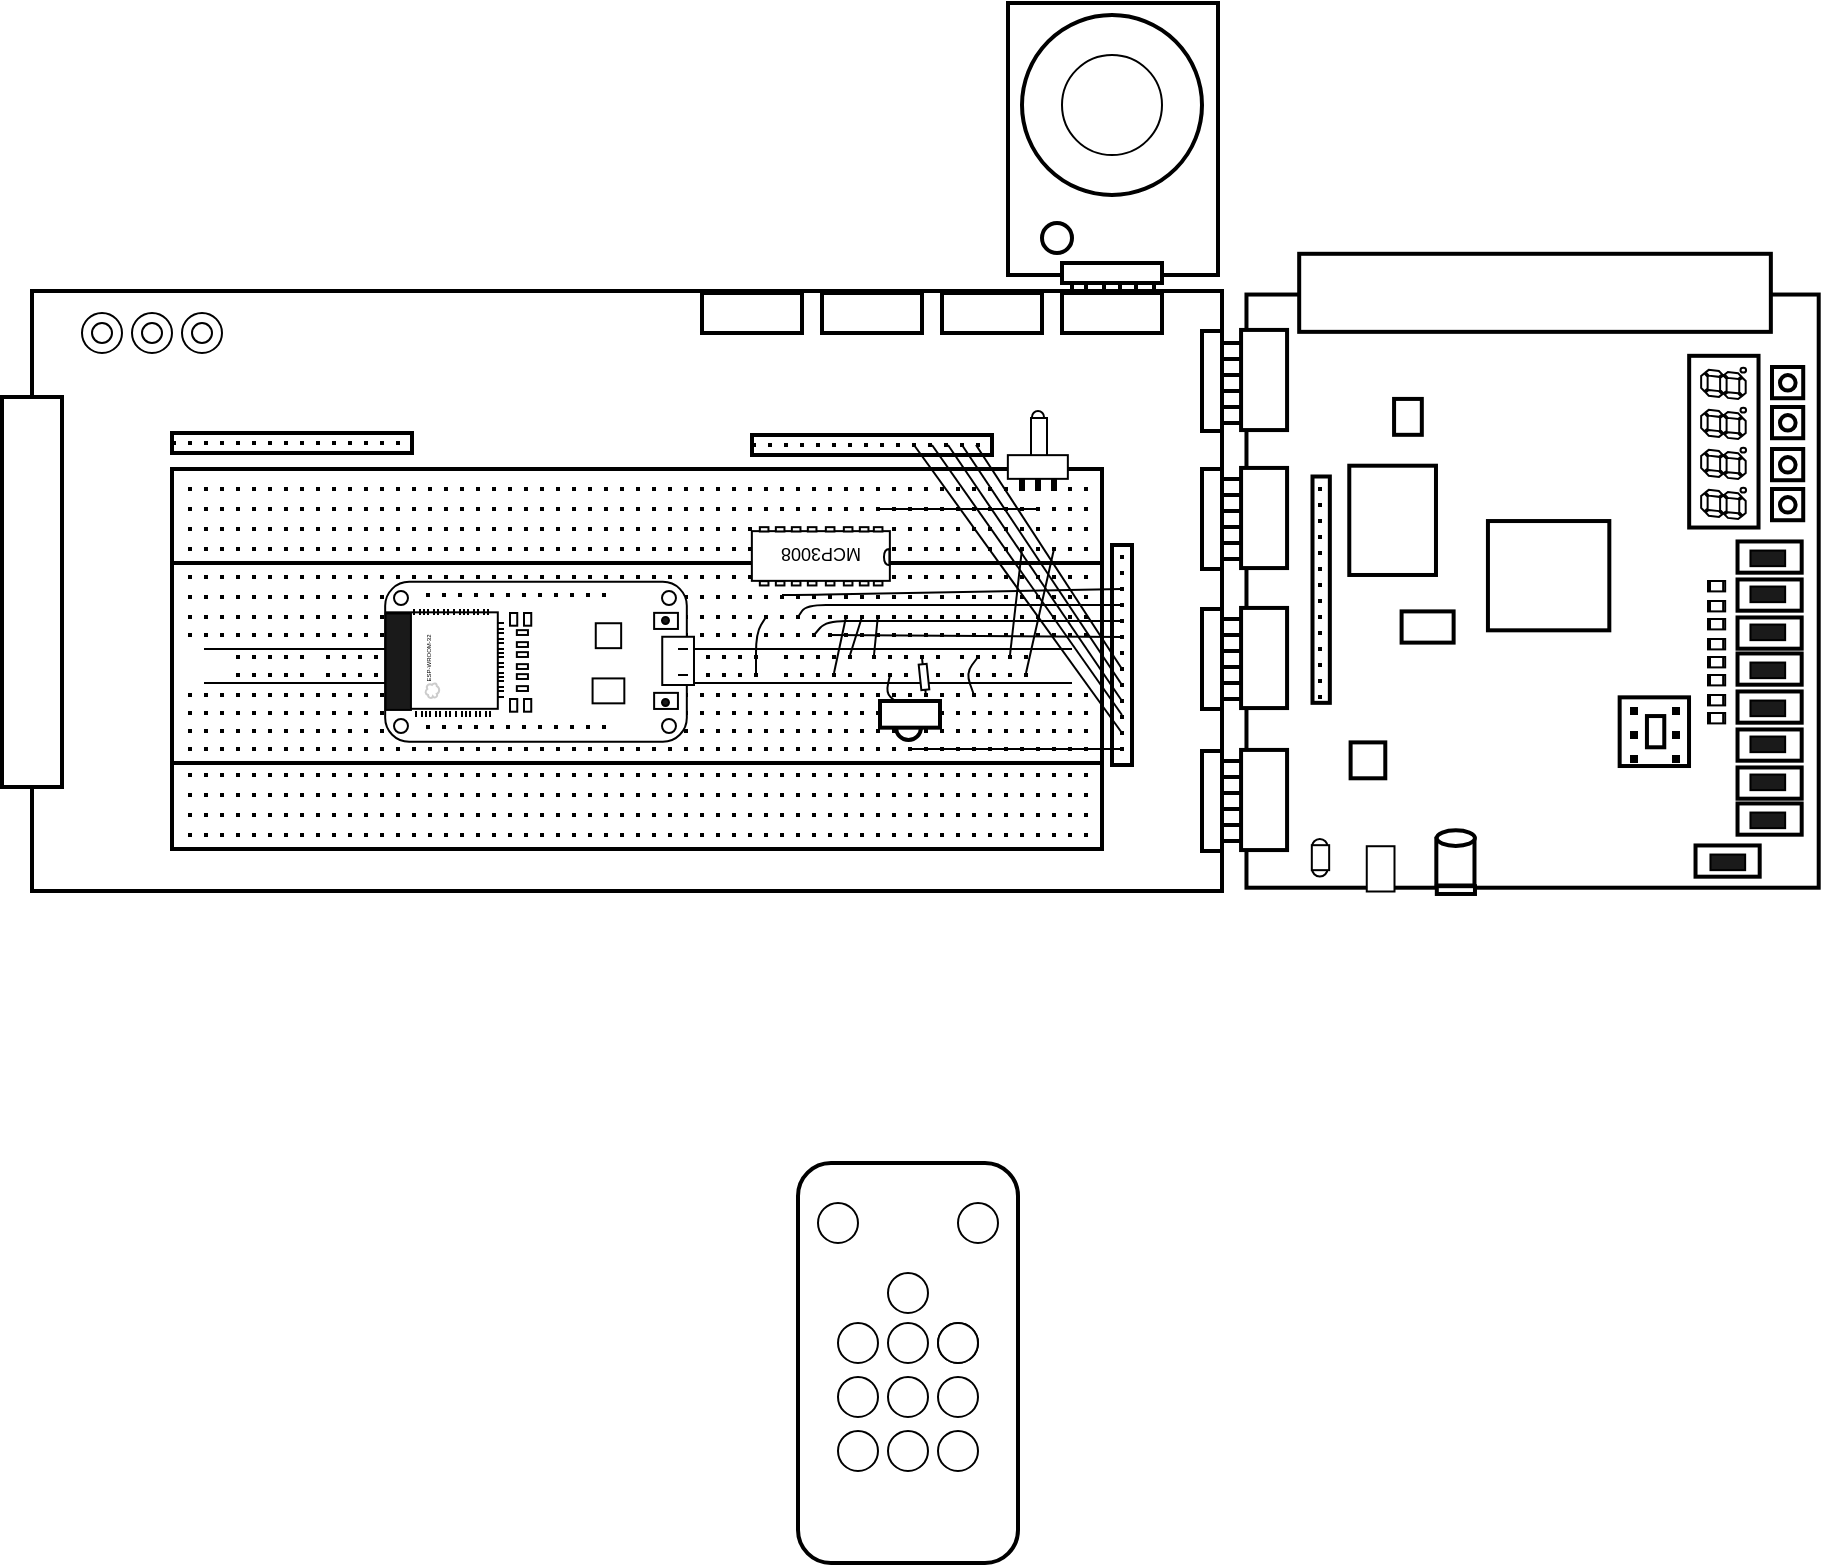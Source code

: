<mxfile version="13.7.3" type="device" pages="4"><diagram id="9AZmnFY1PLq6B0fBrY1i" name="Components"><mxGraphModel dx="1205" dy="1796" grid="1" gridSize="10" guides="1" tooltips="1" connect="1" arrows="1" fold="1" page="1" pageScale="1" pageWidth="850" pageHeight="1100" math="0" shadow="0"><root><mxCell id="0"/><mxCell id="1" parent="0"/><mxCell id="4dVvUVuQsdhi0Jp9cB6M-223" value="" style="group;rotation=-90;" vertex="1" connectable="0" parent="1"><mxGeometry x="225" y="-221.5" width="780" height="907.62" as="geometry"/></mxCell><mxCell id="tXa_alrOoQikbZJJ1881-195" value="" style="group;rotation=0;" parent="4dVvUVuQsdhi0Jp9cB6M-223" vertex="1" connectable="0"><mxGeometry x="438" y="64" width="105" height="165" as="geometry"/></mxCell><mxCell id="tXa_alrOoQikbZJJ1881-181" value="" style="rounded=0;whiteSpace=wrap;html=1;strokeWidth=2;fillColor=#FFFFFF;rotation=0;" parent="tXa_alrOoQikbZJJ1881-195" vertex="1"><mxGeometry x="1" width="105" height="136" as="geometry"/></mxCell><mxCell id="tXa_alrOoQikbZJJ1881-182" value="" style="ellipse;whiteSpace=wrap;html=1;aspect=fixed;strokeWidth=2;fillColor=#FFFFFF;rotation=0;" parent="tXa_alrOoQikbZJJ1881-195" vertex="1"><mxGeometry x="8" y="6" width="90" height="90" as="geometry"/></mxCell><mxCell id="tXa_alrOoQikbZJJ1881-183" value="" style="ellipse;whiteSpace=wrap;html=1;aspect=fixed;strokeWidth=2;fillColor=#FFFFFF;rotation=0;" parent="tXa_alrOoQikbZJJ1881-195" vertex="1"><mxGeometry x="18" y="110" width="15" height="15" as="geometry"/></mxCell><mxCell id="tXa_alrOoQikbZJJ1881-186" value="" style="endArrow=none;html=1;strokeWidth=2;" parent="tXa_alrOoQikbZJJ1881-195" edge="1"><mxGeometry width="50" height="50" relative="1" as="geometry"><mxPoint x="33" y="165" as="sourcePoint"/><mxPoint x="33" y="135" as="targetPoint"/></mxGeometry></mxCell><mxCell id="tXa_alrOoQikbZJJ1881-187" value="" style="endArrow=none;html=1;strokeWidth=2;" parent="tXa_alrOoQikbZJJ1881-195" edge="1"><mxGeometry width="50" height="50" relative="1" as="geometry"><mxPoint x="40" y="165" as="sourcePoint"/><mxPoint x="40" y="135" as="targetPoint"/></mxGeometry></mxCell><mxCell id="tXa_alrOoQikbZJJ1881-188" value="" style="endArrow=none;html=1;strokeWidth=2;" parent="tXa_alrOoQikbZJJ1881-195" edge="1"><mxGeometry width="50" height="50" relative="1" as="geometry"><mxPoint x="49" y="165" as="sourcePoint"/><mxPoint x="49" y="135" as="targetPoint"/></mxGeometry></mxCell><mxCell id="tXa_alrOoQikbZJJ1881-189" value="" style="endArrow=none;html=1;strokeWidth=2;" parent="tXa_alrOoQikbZJJ1881-195" edge="1"><mxGeometry width="50" height="50" relative="1" as="geometry"><mxPoint x="57" y="165" as="sourcePoint"/><mxPoint x="57" y="135" as="targetPoint"/></mxGeometry></mxCell><mxCell id="tXa_alrOoQikbZJJ1881-190" value="" style="endArrow=none;html=1;strokeWidth=2;" parent="tXa_alrOoQikbZJJ1881-195" edge="1"><mxGeometry width="50" height="50" relative="1" as="geometry"><mxPoint x="65" y="165" as="sourcePoint"/><mxPoint x="65" y="135" as="targetPoint"/></mxGeometry></mxCell><mxCell id="tXa_alrOoQikbZJJ1881-191" value="" style="endArrow=none;html=1;strokeWidth=2;" parent="tXa_alrOoQikbZJJ1881-195" edge="1"><mxGeometry width="50" height="50" relative="1" as="geometry"><mxPoint x="74" y="165" as="sourcePoint"/><mxPoint x="74" y="135" as="targetPoint"/></mxGeometry></mxCell><mxCell id="tXa_alrOoQikbZJJ1881-184" value="" style="rounded=0;whiteSpace=wrap;html=1;strokeWidth=2;fillColor=#FFFFFF;rotation=0;" parent="tXa_alrOoQikbZJJ1881-195" vertex="1"><mxGeometry x="28" y="130" width="50" height="10" as="geometry"/></mxCell><mxCell id="Vay01E4meICxyLncu3od-1" value="" style="ellipse;whiteSpace=wrap;html=1;aspect=fixed;rotation=0;" parent="tXa_alrOoQikbZJJ1881-195" vertex="1"><mxGeometry x="28" y="26" width="50" height="50" as="geometry"/></mxCell><mxCell id="tXa_alrOoQikbZJJ1881-17" value="" style="rounded=0;whiteSpace=wrap;html=1;strokeWidth=2;rotation=0;" parent="4dVvUVuQsdhi0Jp9cB6M-223" vertex="1"><mxGeometry x="-49" y="208" width="595" height="300" as="geometry"/></mxCell><mxCell id="tXa_alrOoQikbZJJ1881-18" value="" style="rounded=0;whiteSpace=wrap;html=1;strokeWidth=2;rotation=0;" parent="4dVvUVuQsdhi0Jp9cB6M-223" vertex="1"><mxGeometry x="-64" y="261" width="30" height="195" as="geometry"/></mxCell><mxCell id="tXa_alrOoQikbZJJ1881-19" value="" style="ellipse;whiteSpace=wrap;html=1;aspect=fixed;rotation=0;" parent="4dVvUVuQsdhi0Jp9cB6M-223" vertex="1"><mxGeometry x="-24" y="219" width="20" height="20" as="geometry"/></mxCell><mxCell id="tXa_alrOoQikbZJJ1881-20" value="" style="ellipse;whiteSpace=wrap;html=1;aspect=fixed;rotation=0;" parent="4dVvUVuQsdhi0Jp9cB6M-223" vertex="1"><mxGeometry x="1" y="219" width="20" height="20" as="geometry"/></mxCell><mxCell id="tXa_alrOoQikbZJJ1881-21" value="" style="ellipse;whiteSpace=wrap;html=1;aspect=fixed;rotation=0;" parent="4dVvUVuQsdhi0Jp9cB6M-223" vertex="1"><mxGeometry x="26" y="219" width="20" height="20" as="geometry"/></mxCell><mxCell id="tXa_alrOoQikbZJJ1881-22" value="" style="rounded=0;whiteSpace=wrap;html=1;strokeWidth=2;rotation=0;" parent="4dVvUVuQsdhi0Jp9cB6M-223" vertex="1"><mxGeometry x="21" y="297" width="465" height="190" as="geometry"/></mxCell><mxCell id="tXa_alrOoQikbZJJ1881-24" value="" style="endArrow=none;html=1;" parent="4dVvUVuQsdhi0Jp9cB6M-223" edge="1"><mxGeometry width="50" height="50" relative="1" as="geometry"><mxPoint x="37" y="404" as="sourcePoint"/><mxPoint x="471" y="404" as="targetPoint"/></mxGeometry></mxCell><mxCell id="tXa_alrOoQikbZJJ1881-25" value="" style="endArrow=none;dashed=1;html=1;dashPattern=1 3;strokeWidth=2;" parent="4dVvUVuQsdhi0Jp9cB6M-223" edge="1"><mxGeometry width="50" height="50" relative="1" as="geometry"><mxPoint x="29" y="307" as="sourcePoint"/><mxPoint x="479" y="307" as="targetPoint"/></mxGeometry></mxCell><mxCell id="tXa_alrOoQikbZJJ1881-26" value="" style="endArrow=none;dashed=1;html=1;dashPattern=1 3;strokeWidth=2;" parent="4dVvUVuQsdhi0Jp9cB6M-223" edge="1"><mxGeometry width="50" height="50" relative="1" as="geometry"><mxPoint x="29" y="317" as="sourcePoint"/><mxPoint x="479" y="317" as="targetPoint"/></mxGeometry></mxCell><mxCell id="tXa_alrOoQikbZJJ1881-27" value="" style="endArrow=none;dashed=1;html=1;dashPattern=1 3;strokeWidth=2;" parent="4dVvUVuQsdhi0Jp9cB6M-223" edge="1"><mxGeometry width="50" height="50" relative="1" as="geometry"><mxPoint x="29" y="327" as="sourcePoint"/><mxPoint x="479" y="327" as="targetPoint"/></mxGeometry></mxCell><mxCell id="tXa_alrOoQikbZJJ1881-28" value="" style="endArrow=none;dashed=1;html=1;dashPattern=1 3;strokeWidth=2;" parent="4dVvUVuQsdhi0Jp9cB6M-223" edge="1"><mxGeometry width="50" height="50" relative="1" as="geometry"><mxPoint x="29" y="337" as="sourcePoint"/><mxPoint x="479" y="337" as="targetPoint"/></mxGeometry></mxCell><mxCell id="tXa_alrOoQikbZJJ1881-29" value="" style="endArrow=none;dashed=1;html=1;dashPattern=1 3;strokeWidth=2;" parent="4dVvUVuQsdhi0Jp9cB6M-223" edge="1"><mxGeometry width="50" height="50" relative="1" as="geometry"><mxPoint x="29" y="450" as="sourcePoint"/><mxPoint x="479" y="450" as="targetPoint"/></mxGeometry></mxCell><mxCell id="tXa_alrOoQikbZJJ1881-30" value="" style="endArrow=none;dashed=1;html=1;dashPattern=1 3;strokeWidth=2;" parent="4dVvUVuQsdhi0Jp9cB6M-223" edge="1"><mxGeometry width="50" height="50" relative="1" as="geometry"><mxPoint x="29" y="460" as="sourcePoint"/><mxPoint x="479" y="460" as="targetPoint"/></mxGeometry></mxCell><mxCell id="tXa_alrOoQikbZJJ1881-31" value="" style="endArrow=none;dashed=1;html=1;dashPattern=1 3;strokeWidth=2;" parent="4dVvUVuQsdhi0Jp9cB6M-223" edge="1"><mxGeometry width="50" height="50" relative="1" as="geometry"><mxPoint x="29" y="470" as="sourcePoint"/><mxPoint x="479" y="470" as="targetPoint"/></mxGeometry></mxCell><mxCell id="tXa_alrOoQikbZJJ1881-32" value="" style="endArrow=none;dashed=1;html=1;dashPattern=1 3;strokeWidth=2;" parent="4dVvUVuQsdhi0Jp9cB6M-223" edge="1"><mxGeometry width="50" height="50" relative="1" as="geometry"><mxPoint x="29" y="480" as="sourcePoint"/><mxPoint x="479" y="480" as="targetPoint"/></mxGeometry></mxCell><mxCell id="tXa_alrOoQikbZJJ1881-33" value="" style="endArrow=none;dashed=1;html=1;dashPattern=1 3;strokeWidth=2;" parent="4dVvUVuQsdhi0Jp9cB6M-223" edge="1"><mxGeometry width="50" height="50" relative="1" as="geometry"><mxPoint x="29" y="351" as="sourcePoint"/><mxPoint x="479" y="351" as="targetPoint"/></mxGeometry></mxCell><mxCell id="tXa_alrOoQikbZJJ1881-34" value="" style="endArrow=none;dashed=1;html=1;dashPattern=1 3;strokeWidth=2;" parent="4dVvUVuQsdhi0Jp9cB6M-223" edge="1"><mxGeometry width="50" height="50" relative="1" as="geometry"><mxPoint x="29" y="361" as="sourcePoint"/><mxPoint x="479" y="361" as="targetPoint"/></mxGeometry></mxCell><mxCell id="tXa_alrOoQikbZJJ1881-35" value="" style="endArrow=none;dashed=1;html=1;dashPattern=1 3;strokeWidth=2;" parent="4dVvUVuQsdhi0Jp9cB6M-223" edge="1"><mxGeometry width="50" height="50" relative="1" as="geometry"><mxPoint x="29" y="371" as="sourcePoint"/><mxPoint x="479" y="371" as="targetPoint"/></mxGeometry></mxCell><mxCell id="tXa_alrOoQikbZJJ1881-36" value="" style="endArrow=none;dashed=1;html=1;dashPattern=1 3;strokeWidth=2;" parent="4dVvUVuQsdhi0Jp9cB6M-223" edge="1"><mxGeometry width="50" height="50" relative="1" as="geometry"><mxPoint x="29" y="380" as="sourcePoint"/><mxPoint x="479" y="380" as="targetPoint"/></mxGeometry></mxCell><mxCell id="tXa_alrOoQikbZJJ1881-37" value="" style="endArrow=none;dashed=1;html=1;dashPattern=1 3;strokeWidth=2;" parent="4dVvUVuQsdhi0Jp9cB6M-223" edge="1"><mxGeometry width="50" height="50" relative="1" as="geometry"><mxPoint x="29" y="410" as="sourcePoint"/><mxPoint x="479" y="410" as="targetPoint"/></mxGeometry></mxCell><mxCell id="tXa_alrOoQikbZJJ1881-38" value="" style="endArrow=none;dashed=1;html=1;dashPattern=1 3;strokeWidth=2;" parent="4dVvUVuQsdhi0Jp9cB6M-223" edge="1"><mxGeometry width="50" height="50" relative="1" as="geometry"><mxPoint x="29" y="419" as="sourcePoint"/><mxPoint x="479" y="419" as="targetPoint"/></mxGeometry></mxCell><mxCell id="tXa_alrOoQikbZJJ1881-39" value="" style="endArrow=none;dashed=1;html=1;dashPattern=1 3;strokeWidth=2;" parent="4dVvUVuQsdhi0Jp9cB6M-223" edge="1"><mxGeometry width="50" height="50" relative="1" as="geometry"><mxPoint x="29" y="428" as="sourcePoint"/><mxPoint x="479" y="428" as="targetPoint"/></mxGeometry></mxCell><mxCell id="tXa_alrOoQikbZJJ1881-40" value="" style="endArrow=none;dashed=1;html=1;dashPattern=1 3;strokeWidth=2;" parent="4dVvUVuQsdhi0Jp9cB6M-223" edge="1"><mxGeometry width="50" height="50" relative="1" as="geometry"><mxPoint x="29" y="437" as="sourcePoint"/><mxPoint x="479" y="437" as="targetPoint"/></mxGeometry></mxCell><mxCell id="tXa_alrOoQikbZJJ1881-41" value="" style="endArrow=none;html=1;strokeWidth=2;endSize=6;" parent="4dVvUVuQsdhi0Jp9cB6M-223" edge="1"><mxGeometry width="50" height="50" relative="1" as="geometry"><mxPoint x="21" y="344" as="sourcePoint"/><mxPoint x="486" y="344" as="targetPoint"/></mxGeometry></mxCell><mxCell id="tXa_alrOoQikbZJJ1881-42" value="" style="endArrow=none;html=1;strokeWidth=2;endSize=6;" parent="4dVvUVuQsdhi0Jp9cB6M-223" edge="1"><mxGeometry width="50" height="50" relative="1" as="geometry"><mxPoint x="21" y="444" as="sourcePoint"/><mxPoint x="486" y="444" as="targetPoint"/></mxGeometry></mxCell><mxCell id="tXa_alrOoQikbZJJ1881-43" value="" style="rounded=0;whiteSpace=wrap;html=1;strokeWidth=2;rotation=0;" parent="4dVvUVuQsdhi0Jp9cB6M-223" vertex="1"><mxGeometry x="286" y="209" width="50" height="20" as="geometry"/></mxCell><mxCell id="tXa_alrOoQikbZJJ1881-44" value="" style="rounded=0;whiteSpace=wrap;html=1;strokeWidth=2;rotation=0;" parent="4dVvUVuQsdhi0Jp9cB6M-223" vertex="1"><mxGeometry x="346" y="209" width="50" height="20" as="geometry"/></mxCell><mxCell id="tXa_alrOoQikbZJJ1881-45" value="" style="rounded=0;whiteSpace=wrap;html=1;strokeWidth=2;rotation=0;" parent="4dVvUVuQsdhi0Jp9cB6M-223" vertex="1"><mxGeometry x="406" y="209" width="50" height="20" as="geometry"/></mxCell><mxCell id="tXa_alrOoQikbZJJ1881-46" value="" style="rounded=0;whiteSpace=wrap;html=1;strokeWidth=2;rotation=0;" parent="4dVvUVuQsdhi0Jp9cB6M-223" vertex="1"><mxGeometry x="466" y="209" width="50" height="20" as="geometry"/></mxCell><mxCell id="tXa_alrOoQikbZJJ1881-47" value="" style="rounded=0;whiteSpace=wrap;html=1;strokeWidth=2;rotation=0;" parent="4dVvUVuQsdhi0Jp9cB6M-223" vertex="1"><mxGeometry x="21" y="279" width="120" height="10" as="geometry"/></mxCell><mxCell id="tXa_alrOoQikbZJJ1881-48" value="" style="endArrow=none;dashed=1;html=1;dashPattern=1 3;strokeWidth=2;" parent="4dVvUVuQsdhi0Jp9cB6M-223" edge="1"><mxGeometry width="50" height="50" relative="1" as="geometry"><mxPoint x="21" y="284" as="sourcePoint"/><mxPoint x="141" y="284" as="targetPoint"/></mxGeometry></mxCell><mxCell id="tXa_alrOoQikbZJJ1881-49" value="" style="rounded=0;whiteSpace=wrap;html=1;strokeWidth=2;rotation=0;" parent="4dVvUVuQsdhi0Jp9cB6M-223" vertex="1"><mxGeometry x="311" y="280" width="120" height="10" as="geometry"/></mxCell><mxCell id="tXa_alrOoQikbZJJ1881-50" value="" style="endArrow=none;dashed=1;html=1;dashPattern=1 3;strokeWidth=2;" parent="4dVvUVuQsdhi0Jp9cB6M-223" edge="1"><mxGeometry width="50" height="50" relative="1" as="geometry"><mxPoint x="311" y="285" as="sourcePoint"/><mxPoint x="431" y="285" as="targetPoint"/></mxGeometry></mxCell><mxCell id="tXa_alrOoQikbZJJ1881-53" value="" style="rounded=0;whiteSpace=wrap;html=1;strokeWidth=2;rotation=0;" parent="4dVvUVuQsdhi0Jp9cB6M-223" vertex="1"><mxGeometry x="491" y="335" width="10" height="110" as="geometry"/></mxCell><mxCell id="tXa_alrOoQikbZJJ1881-54" value="" style="endArrow=none;dashed=1;html=1;dashPattern=1 3;strokeWidth=2;" parent="4dVvUVuQsdhi0Jp9cB6M-223" edge="1"><mxGeometry width="50" height="50" relative="1" as="geometry"><mxPoint x="496" y="340" as="sourcePoint"/><mxPoint x="496" y="440" as="targetPoint"/></mxGeometry></mxCell><mxCell id="tXa_alrOoQikbZJJ1881-55" value="" style="rounded=0;whiteSpace=wrap;html=1;strokeWidth=2;rotation=0;" parent="4dVvUVuQsdhi0Jp9cB6M-223" vertex="1"><mxGeometry x="536" y="228" width="10" height="50" as="geometry"/></mxCell><mxCell id="tXa_alrOoQikbZJJ1881-56" value="" style="rounded=0;whiteSpace=wrap;html=1;strokeWidth=2;rotation=0;" parent="4dVvUVuQsdhi0Jp9cB6M-223" vertex="1"><mxGeometry x="536" y="297" width="10" height="50" as="geometry"/></mxCell><mxCell id="tXa_alrOoQikbZJJ1881-57" value="" style="rounded=0;whiteSpace=wrap;html=1;strokeWidth=2;rotation=0;" parent="4dVvUVuQsdhi0Jp9cB6M-223" vertex="1"><mxGeometry x="536" y="367" width="10" height="50" as="geometry"/></mxCell><mxCell id="tXa_alrOoQikbZJJ1881-58" value="" style="rounded=0;whiteSpace=wrap;html=1;strokeWidth=2;rotation=0;" parent="4dVvUVuQsdhi0Jp9cB6M-223" vertex="1"><mxGeometry x="536" y="438" width="10" height="50" as="geometry"/></mxCell><mxCell id="tXa_alrOoQikbZJJ1881-64" value="" style="endArrow=none;html=1;strokeWidth=2;" parent="4dVvUVuQsdhi0Jp9cB6M-223" edge="1"><mxGeometry width="50" height="50" relative="1" as="geometry"><mxPoint x="546" y="443" as="sourcePoint"/><mxPoint x="576" y="443" as="targetPoint"/></mxGeometry></mxCell><mxCell id="tXa_alrOoQikbZJJ1881-65" value="" style="endArrow=none;html=1;strokeWidth=2;" parent="4dVvUVuQsdhi0Jp9cB6M-223" edge="1"><mxGeometry width="50" height="50" relative="1" as="geometry"><mxPoint x="546" y="451" as="sourcePoint"/><mxPoint x="576" y="451" as="targetPoint"/></mxGeometry></mxCell><mxCell id="tXa_alrOoQikbZJJ1881-66" value="" style="endArrow=none;html=1;strokeWidth=2;" parent="4dVvUVuQsdhi0Jp9cB6M-223" edge="1"><mxGeometry width="50" height="50" relative="1" as="geometry"><mxPoint x="546" y="459" as="sourcePoint"/><mxPoint x="576" y="459" as="targetPoint"/></mxGeometry></mxCell><mxCell id="tXa_alrOoQikbZJJ1881-67" value="" style="endArrow=none;html=1;strokeWidth=2;" parent="4dVvUVuQsdhi0Jp9cB6M-223" edge="1"><mxGeometry width="50" height="50" relative="1" as="geometry"><mxPoint x="546" y="467" as="sourcePoint"/><mxPoint x="576" y="467" as="targetPoint"/></mxGeometry></mxCell><mxCell id="tXa_alrOoQikbZJJ1881-69" value="" style="endArrow=none;html=1;strokeWidth=2;" parent="4dVvUVuQsdhi0Jp9cB6M-223" edge="1"><mxGeometry width="50" height="50" relative="1" as="geometry"><mxPoint x="546" y="475" as="sourcePoint"/><mxPoint x="576" y="475" as="targetPoint"/></mxGeometry></mxCell><mxCell id="tXa_alrOoQikbZJJ1881-70" value="" style="endArrow=none;html=1;strokeWidth=2;" parent="4dVvUVuQsdhi0Jp9cB6M-223" edge="1"><mxGeometry width="50" height="50" relative="1" as="geometry"><mxPoint x="546" y="483" as="sourcePoint"/><mxPoint x="576" y="483" as="targetPoint"/></mxGeometry></mxCell><mxCell id="tXa_alrOoQikbZJJ1881-71" value="" style="endArrow=none;html=1;strokeWidth=2;" parent="4dVvUVuQsdhi0Jp9cB6M-223" edge="1"><mxGeometry width="50" height="50" relative="1" as="geometry"><mxPoint x="546" y="372" as="sourcePoint"/><mxPoint x="576" y="372" as="targetPoint"/></mxGeometry></mxCell><mxCell id="tXa_alrOoQikbZJJ1881-72" value="" style="endArrow=none;html=1;strokeWidth=2;" parent="4dVvUVuQsdhi0Jp9cB6M-223" edge="1"><mxGeometry width="50" height="50" relative="1" as="geometry"><mxPoint x="546" y="380" as="sourcePoint"/><mxPoint x="576" y="380" as="targetPoint"/></mxGeometry></mxCell><mxCell id="tXa_alrOoQikbZJJ1881-73" value="" style="endArrow=none;html=1;strokeWidth=2;" parent="4dVvUVuQsdhi0Jp9cB6M-223" edge="1"><mxGeometry width="50" height="50" relative="1" as="geometry"><mxPoint x="546" y="388" as="sourcePoint"/><mxPoint x="576" y="388" as="targetPoint"/></mxGeometry></mxCell><mxCell id="tXa_alrOoQikbZJJ1881-74" value="" style="endArrow=none;html=1;strokeWidth=2;" parent="4dVvUVuQsdhi0Jp9cB6M-223" edge="1"><mxGeometry width="50" height="50" relative="1" as="geometry"><mxPoint x="546" y="396" as="sourcePoint"/><mxPoint x="576" y="396" as="targetPoint"/></mxGeometry></mxCell><mxCell id="tXa_alrOoQikbZJJ1881-75" value="" style="endArrow=none;html=1;strokeWidth=2;" parent="4dVvUVuQsdhi0Jp9cB6M-223" edge="1"><mxGeometry width="50" height="50" relative="1" as="geometry"><mxPoint x="546" y="404" as="sourcePoint"/><mxPoint x="576" y="404" as="targetPoint"/></mxGeometry></mxCell><mxCell id="tXa_alrOoQikbZJJ1881-76" value="" style="endArrow=none;html=1;strokeWidth=2;" parent="4dVvUVuQsdhi0Jp9cB6M-223" edge="1"><mxGeometry width="50" height="50" relative="1" as="geometry"><mxPoint x="546" y="412" as="sourcePoint"/><mxPoint x="576" y="412" as="targetPoint"/></mxGeometry></mxCell><mxCell id="tXa_alrOoQikbZJJ1881-77" value="" style="endArrow=none;html=1;strokeWidth=2;" parent="4dVvUVuQsdhi0Jp9cB6M-223" edge="1"><mxGeometry width="50" height="50" relative="1" as="geometry"><mxPoint x="546" y="302" as="sourcePoint"/><mxPoint x="576" y="302" as="targetPoint"/></mxGeometry></mxCell><mxCell id="tXa_alrOoQikbZJJ1881-78" value="" style="endArrow=none;html=1;strokeWidth=2;" parent="4dVvUVuQsdhi0Jp9cB6M-223" edge="1"><mxGeometry width="50" height="50" relative="1" as="geometry"><mxPoint x="546" y="310" as="sourcePoint"/><mxPoint x="576" y="310" as="targetPoint"/></mxGeometry></mxCell><mxCell id="tXa_alrOoQikbZJJ1881-79" value="" style="endArrow=none;html=1;strokeWidth=2;" parent="4dVvUVuQsdhi0Jp9cB6M-223" edge="1"><mxGeometry width="50" height="50" relative="1" as="geometry"><mxPoint x="546" y="318" as="sourcePoint"/><mxPoint x="576" y="318" as="targetPoint"/></mxGeometry></mxCell><mxCell id="tXa_alrOoQikbZJJ1881-80" value="" style="endArrow=none;html=1;strokeWidth=2;" parent="4dVvUVuQsdhi0Jp9cB6M-223" edge="1"><mxGeometry width="50" height="50" relative="1" as="geometry"><mxPoint x="546" y="326" as="sourcePoint"/><mxPoint x="576" y="326" as="targetPoint"/></mxGeometry></mxCell><mxCell id="tXa_alrOoQikbZJJ1881-81" value="" style="endArrow=none;html=1;strokeWidth=2;" parent="4dVvUVuQsdhi0Jp9cB6M-223" edge="1"><mxGeometry width="50" height="50" relative="1" as="geometry"><mxPoint x="546" y="334" as="sourcePoint"/><mxPoint x="576" y="334" as="targetPoint"/></mxGeometry></mxCell><mxCell id="tXa_alrOoQikbZJJ1881-82" value="" style="endArrow=none;html=1;strokeWidth=2;" parent="4dVvUVuQsdhi0Jp9cB6M-223" edge="1"><mxGeometry width="50" height="50" relative="1" as="geometry"><mxPoint x="546" y="342" as="sourcePoint"/><mxPoint x="576" y="342" as="targetPoint"/></mxGeometry></mxCell><mxCell id="tXa_alrOoQikbZJJ1881-83" value="" style="endArrow=none;html=1;strokeWidth=2;" parent="4dVvUVuQsdhi0Jp9cB6M-223" edge="1"><mxGeometry width="50" height="50" relative="1" as="geometry"><mxPoint x="546" y="234" as="sourcePoint"/><mxPoint x="576" y="234" as="targetPoint"/></mxGeometry></mxCell><mxCell id="tXa_alrOoQikbZJJ1881-84" value="" style="endArrow=none;html=1;strokeWidth=2;" parent="4dVvUVuQsdhi0Jp9cB6M-223" edge="1"><mxGeometry width="50" height="50" relative="1" as="geometry"><mxPoint x="546" y="242" as="sourcePoint"/><mxPoint x="576" y="242" as="targetPoint"/></mxGeometry></mxCell><mxCell id="tXa_alrOoQikbZJJ1881-85" value="" style="endArrow=none;html=1;strokeWidth=2;" parent="4dVvUVuQsdhi0Jp9cB6M-223" edge="1"><mxGeometry width="50" height="50" relative="1" as="geometry"><mxPoint x="546" y="250" as="sourcePoint"/><mxPoint x="576" y="250" as="targetPoint"/></mxGeometry></mxCell><mxCell id="tXa_alrOoQikbZJJ1881-86" value="" style="endArrow=none;html=1;strokeWidth=2;" parent="4dVvUVuQsdhi0Jp9cB6M-223" edge="1"><mxGeometry width="50" height="50" relative="1" as="geometry"><mxPoint x="546" y="258" as="sourcePoint"/><mxPoint x="576" y="258" as="targetPoint"/></mxGeometry></mxCell><mxCell id="tXa_alrOoQikbZJJ1881-87" value="" style="endArrow=none;html=1;strokeWidth=2;" parent="4dVvUVuQsdhi0Jp9cB6M-223" edge="1"><mxGeometry width="50" height="50" relative="1" as="geometry"><mxPoint x="546" y="266" as="sourcePoint"/><mxPoint x="576" y="266" as="targetPoint"/></mxGeometry></mxCell><mxCell id="tXa_alrOoQikbZJJ1881-88" value="" style="endArrow=none;html=1;strokeWidth=2;" parent="4dVvUVuQsdhi0Jp9cB6M-223" edge="1"><mxGeometry width="50" height="50" relative="1" as="geometry"><mxPoint x="546" y="274" as="sourcePoint"/><mxPoint x="576" y="274" as="targetPoint"/></mxGeometry></mxCell><mxCell id="4dVvUVuQsdhi0Jp9cB6M-127" value="" style="ellipse;whiteSpace=wrap;html=1;aspect=fixed;rounded=1;shadow=0;glass=0;fillColor=#FFFFFF;rotation=-90;" vertex="1" parent="4dVvUVuQsdhi0Jp9cB6M-223"><mxGeometry x="-19" y="224" width="10" height="10" as="geometry"/></mxCell><mxCell id="4dVvUVuQsdhi0Jp9cB6M-128" value="" style="ellipse;whiteSpace=wrap;html=1;aspect=fixed;rounded=1;shadow=0;glass=0;fillColor=#FFFFFF;rotation=-90;" vertex="1" parent="4dVvUVuQsdhi0Jp9cB6M-223"><mxGeometry x="6" y="224" width="10" height="10" as="geometry"/></mxCell><mxCell id="4dVvUVuQsdhi0Jp9cB6M-129" value="" style="ellipse;whiteSpace=wrap;html=1;aspect=fixed;rounded=1;shadow=0;glass=0;fillColor=#FFFFFF;rotation=-90;" vertex="1" parent="4dVvUVuQsdhi0Jp9cB6M-223"><mxGeometry x="31" y="224" width="10" height="10" as="geometry"/></mxCell><mxCell id="4dVvUVuQsdhi0Jp9cB6M-130" value="" style="endArrow=none;html=1;" edge="1" parent="4dVvUVuQsdhi0Jp9cB6M-223"><mxGeometry width="50" height="50" relative="1" as="geometry"><mxPoint x="37" y="387" as="sourcePoint"/><mxPoint x="471" y="387" as="targetPoint"/></mxGeometry></mxCell><mxCell id="4dVvUVuQsdhi0Jp9cB6M-131" value="" style="endArrow=none;dashed=1;html=1;dashPattern=1 3;strokeWidth=2;" edge="1" parent="4dVvUVuQsdhi0Jp9cB6M-223"><mxGeometry width="50" height="50" relative="1" as="geometry"><mxPoint x="132" y="400" as="sourcePoint"/><mxPoint x="95" y="400" as="targetPoint"/></mxGeometry></mxCell><mxCell id="4dVvUVuQsdhi0Jp9cB6M-132" value="" style="endArrow=none;dashed=1;html=1;dashPattern=1 3;strokeWidth=2;" edge="1" parent="4dVvUVuQsdhi0Jp9cB6M-223"><mxGeometry width="50" height="50" relative="1" as="geometry"><mxPoint x="132" y="391" as="sourcePoint"/><mxPoint x="95" y="391" as="targetPoint"/></mxGeometry></mxCell><mxCell id="4dVvUVuQsdhi0Jp9cB6M-133" value="" style="endArrow=none;dashed=1;html=1;dashPattern=1 3;strokeWidth=2;" edge="1" parent="4dVvUVuQsdhi0Jp9cB6M-223"><mxGeometry width="50" height="50" relative="1" as="geometry"><mxPoint x="178" y="400" as="sourcePoint"/><mxPoint x="141" y="400" as="targetPoint"/></mxGeometry></mxCell><mxCell id="4dVvUVuQsdhi0Jp9cB6M-134" value="" style="endArrow=none;dashed=1;html=1;dashPattern=1 3;strokeWidth=2;" edge="1" parent="4dVvUVuQsdhi0Jp9cB6M-223"><mxGeometry width="50" height="50" relative="1" as="geometry"><mxPoint x="178" y="391" as="sourcePoint"/><mxPoint x="141" y="391" as="targetPoint"/></mxGeometry></mxCell><mxCell id="4dVvUVuQsdhi0Jp9cB6M-135" value="" style="endArrow=none;dashed=1;html=1;dashPattern=1 3;strokeWidth=2;" edge="1" parent="4dVvUVuQsdhi0Jp9cB6M-223"><mxGeometry width="50" height="50" relative="1" as="geometry"><mxPoint x="223" y="400" as="sourcePoint"/><mxPoint x="186" y="400" as="targetPoint"/></mxGeometry></mxCell><mxCell id="4dVvUVuQsdhi0Jp9cB6M-136" value="" style="endArrow=none;dashed=1;html=1;dashPattern=1 3;strokeWidth=2;" edge="1" parent="4dVvUVuQsdhi0Jp9cB6M-223"><mxGeometry width="50" height="50" relative="1" as="geometry"><mxPoint x="223" y="391" as="sourcePoint"/><mxPoint x="186" y="391" as="targetPoint"/></mxGeometry></mxCell><mxCell id="4dVvUVuQsdhi0Jp9cB6M-137" value="" style="endArrow=none;dashed=1;html=1;dashPattern=1 3;strokeWidth=2;" edge="1" parent="4dVvUVuQsdhi0Jp9cB6M-223"><mxGeometry width="50" height="50" relative="1" as="geometry"><mxPoint x="268" y="400" as="sourcePoint"/><mxPoint x="231" y="400" as="targetPoint"/></mxGeometry></mxCell><mxCell id="4dVvUVuQsdhi0Jp9cB6M-138" value="" style="endArrow=none;dashed=1;html=1;dashPattern=1 3;strokeWidth=2;" edge="1" parent="4dVvUVuQsdhi0Jp9cB6M-223"><mxGeometry width="50" height="50" relative="1" as="geometry"><mxPoint x="268" y="391" as="sourcePoint"/><mxPoint x="231" y="391" as="targetPoint"/></mxGeometry></mxCell><mxCell id="4dVvUVuQsdhi0Jp9cB6M-139" value="" style="endArrow=none;dashed=1;html=1;dashPattern=1 3;strokeWidth=2;" edge="1" parent="4dVvUVuQsdhi0Jp9cB6M-223"><mxGeometry width="50" height="50" relative="1" as="geometry"><mxPoint x="314" y="400" as="sourcePoint"/><mxPoint x="277" y="400" as="targetPoint"/></mxGeometry></mxCell><mxCell id="4dVvUVuQsdhi0Jp9cB6M-140" value="" style="endArrow=none;dashed=1;html=1;dashPattern=1 3;strokeWidth=2;" edge="1" parent="4dVvUVuQsdhi0Jp9cB6M-223"><mxGeometry width="50" height="50" relative="1" as="geometry"><mxPoint x="314" y="391" as="sourcePoint"/><mxPoint x="277" y="391" as="targetPoint"/></mxGeometry></mxCell><mxCell id="4dVvUVuQsdhi0Jp9cB6M-141" value="" style="endArrow=none;dashed=1;html=1;dashPattern=1 3;strokeWidth=2;" edge="1" parent="4dVvUVuQsdhi0Jp9cB6M-223"><mxGeometry width="50" height="50" relative="1" as="geometry"><mxPoint x="361" y="400" as="sourcePoint"/><mxPoint x="324" y="400" as="targetPoint"/></mxGeometry></mxCell><mxCell id="4dVvUVuQsdhi0Jp9cB6M-142" value="" style="endArrow=none;dashed=1;html=1;dashPattern=1 3;strokeWidth=2;" edge="1" parent="4dVvUVuQsdhi0Jp9cB6M-223"><mxGeometry width="50" height="50" relative="1" as="geometry"><mxPoint x="361" y="391" as="sourcePoint"/><mxPoint x="324" y="391" as="targetPoint"/></mxGeometry></mxCell><mxCell id="4dVvUVuQsdhi0Jp9cB6M-143" value="" style="endArrow=none;dashed=1;html=1;dashPattern=1 3;strokeWidth=2;" edge="1" parent="4dVvUVuQsdhi0Jp9cB6M-223"><mxGeometry width="50" height="50" relative="1" as="geometry"><mxPoint x="405" y="400" as="sourcePoint"/><mxPoint x="368" y="400" as="targetPoint"/></mxGeometry></mxCell><mxCell id="4dVvUVuQsdhi0Jp9cB6M-144" value="" style="endArrow=none;dashed=1;html=1;dashPattern=1 3;strokeWidth=2;" edge="1" parent="4dVvUVuQsdhi0Jp9cB6M-223"><mxGeometry width="50" height="50" relative="1" as="geometry"><mxPoint x="405" y="391" as="sourcePoint"/><mxPoint x="368" y="391" as="targetPoint"/></mxGeometry></mxCell><mxCell id="4dVvUVuQsdhi0Jp9cB6M-145" value="" style="endArrow=none;dashed=1;html=1;dashPattern=1 3;strokeWidth=2;" edge="1" parent="4dVvUVuQsdhi0Jp9cB6M-223"><mxGeometry width="50" height="50" relative="1" as="geometry"><mxPoint x="449" y="400" as="sourcePoint"/><mxPoint x="412" y="400" as="targetPoint"/></mxGeometry></mxCell><mxCell id="4dVvUVuQsdhi0Jp9cB6M-146" value="" style="endArrow=none;dashed=1;html=1;dashPattern=1 3;strokeWidth=2;" edge="1" parent="4dVvUVuQsdhi0Jp9cB6M-223"><mxGeometry width="50" height="50" relative="1" as="geometry"><mxPoint x="449" y="391" as="sourcePoint"/><mxPoint x="412" y="391" as="targetPoint"/></mxGeometry></mxCell><mxCell id="4dVvUVuQsdhi0Jp9cB6M-151" value="" style="endArrow=none;dashed=1;html=1;dashPattern=1 3;strokeWidth=2;" edge="1" parent="4dVvUVuQsdhi0Jp9cB6M-223"><mxGeometry width="50" height="50" relative="1" as="geometry"><mxPoint x="87" y="400" as="sourcePoint"/><mxPoint x="50" y="400" as="targetPoint"/></mxGeometry></mxCell><mxCell id="4dVvUVuQsdhi0Jp9cB6M-152" value="" style="endArrow=none;dashed=1;html=1;dashPattern=1 3;strokeWidth=2;" edge="1" parent="4dVvUVuQsdhi0Jp9cB6M-223"><mxGeometry width="50" height="50" relative="1" as="geometry"><mxPoint x="87" y="391" as="sourcePoint"/><mxPoint x="50" y="391" as="targetPoint"/></mxGeometry></mxCell><mxCell id="4dVvUVuQsdhi0Jp9cB6M-121" value="" style="group;rotation=-90;" vertex="1" connectable="0" parent="4dVvUVuQsdhi0Jp9cB6M-223"><mxGeometry x="541" y="206" width="320" height="286.12" as="geometry"/></mxCell><mxCell id="tXa_alrOoQikbZJJ1881-90" value="" style="rounded=0;whiteSpace=wrap;html=1;strokeWidth=2;rotation=-90;" parent="4dVvUVuQsdhi0Jp9cB6M-121" vertex="1"><mxGeometry x="12" y="9" width="296.585" height="286.12" as="geometry"/></mxCell><mxCell id="tXa_alrOoQikbZJJ1881-98" value="" style="rounded=0;whiteSpace=wrap;html=1;strokeWidth=2;rotation=-90;" parent="4dVvUVuQsdhi0Jp9cB6M-121" vertex="1"><mxGeometry x="141" y="114" width="54.634" height="60.692" as="geometry"/></mxCell><mxCell id="tXa_alrOoQikbZJJ1881-99" value="" style="rounded=0;whiteSpace=wrap;html=1;strokeWidth=2;rotation=-90;" parent="4dVvUVuQsdhi0Jp9cB6M-121" vertex="1"><mxGeometry x="-2" y="147" width="113.171" height="8.67" as="geometry"/></mxCell><mxCell id="tXa_alrOoQikbZJJ1881-100" value="" style="endArrow=none;dashed=1;html=1;dashPattern=1 3;strokeWidth=2;" parent="4dVvUVuQsdhi0Jp9cB6M-121" edge="1"><mxGeometry width="50" height="50" relative="1" as="geometry"><mxPoint x="54" y="206" as="sourcePoint"/><mxPoint x="54" y="97" as="targetPoint"/></mxGeometry></mxCell><mxCell id="tXa_alrOoQikbZJJ1881-101" value="" style="rounded=0;whiteSpace=wrap;html=1;strokeWidth=2;rotation=-90;" parent="4dVvUVuQsdhi0Jp9cB6M-121" vertex="1"><mxGeometry x="63" y="95" width="54.634" height="43.352" as="geometry"/></mxCell><mxCell id="tXa_alrOoQikbZJJ1881-120" value="" style="rounded=0;whiteSpace=wrap;html=1;strokeWidth=2;rotation=-90;" parent="4dVvUVuQsdhi0Jp9cB6M-121" vertex="1"><mxGeometry x="250" y="271" width="15.61" height="32.08" as="geometry"/></mxCell><mxCell id="tXa_alrOoQikbZJJ1881-121" value="" style="rounded=0;whiteSpace=wrap;html=1;strokeWidth=2;rotation=-90;" parent="4dVvUVuQsdhi0Jp9cB6M-121" vertex="1"><mxGeometry x="271" y="250" width="15.61" height="32.08" as="geometry"/></mxCell><mxCell id="tXa_alrOoQikbZJJ1881-122" value="" style="rounded=0;whiteSpace=wrap;html=1;strokeWidth=2;rotation=-90;" parent="4dVvUVuQsdhi0Jp9cB6M-121" vertex="1"><mxGeometry x="271" y="232" width="15.61" height="32.08" as="geometry"/></mxCell><mxCell id="tXa_alrOoQikbZJJ1881-123" value="" style="rounded=0;whiteSpace=wrap;html=1;strokeWidth=2;rotation=-90;" parent="4dVvUVuQsdhi0Jp9cB6M-121" vertex="1"><mxGeometry x="271" y="213" width="15.61" height="32.08" as="geometry"/></mxCell><mxCell id="tXa_alrOoQikbZJJ1881-124" value="" style="rounded=0;whiteSpace=wrap;html=1;strokeWidth=2;rotation=-90;" parent="4dVvUVuQsdhi0Jp9cB6M-121" vertex="1"><mxGeometry x="271" y="194" width="15.61" height="32.08" as="geometry"/></mxCell><mxCell id="tXa_alrOoQikbZJJ1881-125" value="" style="rounded=0;whiteSpace=wrap;html=1;strokeWidth=2;rotation=-90;" parent="4dVvUVuQsdhi0Jp9cB6M-121" vertex="1"><mxGeometry x="271" y="175" width="15.61" height="32.08" as="geometry"/></mxCell><mxCell id="tXa_alrOoQikbZJJ1881-126" value="" style="rounded=0;whiteSpace=wrap;html=1;strokeWidth=2;rotation=-90;" parent="4dVvUVuQsdhi0Jp9cB6M-121" vertex="1"><mxGeometry x="271" y="157" width="15.61" height="32.08" as="geometry"/></mxCell><mxCell id="tXa_alrOoQikbZJJ1881-127" value="" style="rounded=0;whiteSpace=wrap;html=1;strokeWidth=2;rotation=-90;" parent="4dVvUVuQsdhi0Jp9cB6M-121" vertex="1"><mxGeometry x="271" y="138" width="15.61" height="32.08" as="geometry"/></mxCell><mxCell id="tXa_alrOoQikbZJJ1881-128" value="" style="rounded=0;whiteSpace=wrap;html=1;strokeWidth=2;rotation=-90;" parent="4dVvUVuQsdhi0Jp9cB6M-121" vertex="1"><mxGeometry x="271" y="119" width="15.61" height="32.08" as="geometry"/></mxCell><mxCell id="tXa_alrOoQikbZJJ1881-130" value="" style="rounded=0;whiteSpace=wrap;html=1;strokeWidth=2;rotation=-90;" parent="4dVvUVuQsdhi0Jp9cB6M-121" vertex="1"><mxGeometry x="142" y="-115" width="39.024" height="235.832" as="geometry"/></mxCell><mxCell id="tXa_alrOoQikbZJJ1881-131" value="" style="rounded=0;whiteSpace=wrap;html=1;strokeWidth=2;rotation=-90;" parent="4dVvUVuQsdhi0Jp9cB6M-121" vertex="1"><mxGeometry x="100" y="157" width="15.61" height="26.011" as="geometry"/></mxCell><mxCell id="tXa_alrOoQikbZJJ1881-132" value="" style="rounded=0;whiteSpace=wrap;html=1;strokeWidth=2;rotation=-90;" parent="4dVvUVuQsdhi0Jp9cB6M-121" vertex="1"><mxGeometry x="69" y="228" width="17.951" height="17.341" as="geometry"/></mxCell><mxCell id="tXa_alrOoQikbZJJ1881-133" value="" style="rounded=0;whiteSpace=wrap;html=1;strokeWidth=2;rotation=-90;" parent="4dVvUVuQsdhi0Jp9cB6M-121" vertex="1"><mxGeometry x="89" y="58" width="17.951" height="13.872" as="geometry"/></mxCell><mxCell id="tXa_alrOoQikbZJJ1881-134" value="" style="rounded=0;whiteSpace=wrap;html=1;strokeWidth=2;rotation=-90;" parent="4dVvUVuQsdhi0Jp9cB6M-121" vertex="1"><mxGeometry x="213" y="60" width="85.854" height="34.681" as="geometry"/></mxCell><mxCell id="tXa_alrOoQikbZJJ1881-135" value="" style="whiteSpace=wrap;html=1;aspect=fixed;strokeWidth=2;rotation=-90;" parent="4dVvUVuQsdhi0Jp9cB6M-121" vertex="1"><mxGeometry x="280" y="101" width="15.61" height="15.61" as="geometry"/></mxCell><mxCell id="tXa_alrOoQikbZJJ1881-136" value="" style="ellipse;whiteSpace=wrap;html=1;aspect=fixed;strokeWidth=2;rotation=-90;" parent="4dVvUVuQsdhi0Jp9cB6M-121" vertex="1"><mxGeometry x="284" y="105" width="7.805" height="7.805" as="geometry"/></mxCell><mxCell id="tXa_alrOoQikbZJJ1881-137" value="" style="whiteSpace=wrap;html=1;aspect=fixed;strokeWidth=2;rotation=-90;" parent="4dVvUVuQsdhi0Jp9cB6M-121" vertex="1"><mxGeometry x="280" y="81" width="15.61" height="15.61" as="geometry"/></mxCell><mxCell id="tXa_alrOoQikbZJJ1881-138" value="" style="ellipse;whiteSpace=wrap;html=1;aspect=fixed;strokeWidth=2;rotation=-90;" parent="4dVvUVuQsdhi0Jp9cB6M-121" vertex="1"><mxGeometry x="284" y="85" width="7.805" height="7.805" as="geometry"/></mxCell><mxCell id="tXa_alrOoQikbZJJ1881-139" value="" style="whiteSpace=wrap;html=1;aspect=fixed;strokeWidth=2;rotation=-90;" parent="4dVvUVuQsdhi0Jp9cB6M-121" vertex="1"><mxGeometry x="280" y="60" width="15.61" height="15.61" as="geometry"/></mxCell><mxCell id="tXa_alrOoQikbZJJ1881-140" value="" style="ellipse;whiteSpace=wrap;html=1;aspect=fixed;strokeWidth=2;rotation=-90;" parent="4dVvUVuQsdhi0Jp9cB6M-121" vertex="1"><mxGeometry x="284" y="64" width="7.805" height="7.805" as="geometry"/></mxCell><mxCell id="tXa_alrOoQikbZJJ1881-141" value="" style="whiteSpace=wrap;html=1;aspect=fixed;strokeWidth=2;rotation=-90;" parent="4dVvUVuQsdhi0Jp9cB6M-121" vertex="1"><mxGeometry x="280" y="40" width="15.61" height="15.61" as="geometry"/></mxCell><mxCell id="tXa_alrOoQikbZJJ1881-142" value="" style="ellipse;whiteSpace=wrap;html=1;aspect=fixed;strokeWidth=2;rotation=-90;" parent="4dVvUVuQsdhi0Jp9cB6M-121" vertex="1"><mxGeometry x="284" y="44" width="7.805" height="7.805" as="geometry"/></mxCell><mxCell id="tXa_alrOoQikbZJJ1881-143" value="" style="shape=process;whiteSpace=wrap;html=1;backgroundOutline=1;strokeWidth=1;rotation=0;" parent="4dVvUVuQsdhi0Jp9cB6M-121" vertex="1"><mxGeometry x="248" y="213" width="8.585" height="5.202" as="geometry"/></mxCell><mxCell id="tXa_alrOoQikbZJJ1881-144" value="" style="shape=process;whiteSpace=wrap;html=1;backgroundOutline=1;strokeWidth=1;rotation=0;" parent="4dVvUVuQsdhi0Jp9cB6M-121" vertex="1"><mxGeometry x="248" y="204" width="8.585" height="5.202" as="geometry"/></mxCell><mxCell id="tXa_alrOoQikbZJJ1881-145" value="" style="shape=process;whiteSpace=wrap;html=1;backgroundOutline=1;strokeWidth=1;rotation=0;" parent="4dVvUVuQsdhi0Jp9cB6M-121" vertex="1"><mxGeometry x="248" y="194" width="8.585" height="5.202" as="geometry"/></mxCell><mxCell id="tXa_alrOoQikbZJJ1881-146" value="" style="shape=process;whiteSpace=wrap;html=1;backgroundOutline=1;strokeWidth=1;rotation=0;" parent="4dVvUVuQsdhi0Jp9cB6M-121" vertex="1"><mxGeometry x="248" y="185" width="8.585" height="5.202" as="geometry"/></mxCell><mxCell id="tXa_alrOoQikbZJJ1881-147" value="" style="shape=process;whiteSpace=wrap;html=1;backgroundOutline=1;strokeWidth=1;rotation=0;" parent="4dVvUVuQsdhi0Jp9cB6M-121" vertex="1"><mxGeometry x="248" y="176" width="8.585" height="5.202" as="geometry"/></mxCell><mxCell id="tXa_alrOoQikbZJJ1881-148" value="" style="shape=process;whiteSpace=wrap;html=1;backgroundOutline=1;strokeWidth=1;rotation=0;" parent="4dVvUVuQsdhi0Jp9cB6M-121" vertex="1"><mxGeometry x="248" y="166" width="8.585" height="5.202" as="geometry"/></mxCell><mxCell id="tXa_alrOoQikbZJJ1881-149" value="" style="shape=process;whiteSpace=wrap;html=1;backgroundOutline=1;strokeWidth=1;rotation=0;" parent="4dVvUVuQsdhi0Jp9cB6M-121" vertex="1"><mxGeometry x="248" y="157" width="8.585" height="5.202" as="geometry"/></mxCell><mxCell id="tXa_alrOoQikbZJJ1881-150" value="" style="shape=process;whiteSpace=wrap;html=1;backgroundOutline=1;strokeWidth=1;rotation=0;" parent="4dVvUVuQsdhi0Jp9cB6M-121" vertex="1"><mxGeometry x="248" y="147" width="8.585" height="5.202" as="geometry"/></mxCell><mxCell id="tXa_alrOoQikbZJJ1881-157" value="" style="rounded=0;whiteSpace=wrap;html=1;strokeWidth=2;rotation=-90;" parent="4dVvUVuQsdhi0Jp9cB6M-121" vertex="1"><mxGeometry x="204" y="205" width="34.341" height="34.681" as="geometry"/></mxCell><mxCell id="tXa_alrOoQikbZJJ1881-158" value="" style="endArrow=none;dashed=1;html=1;strokeWidth=4;dashPattern=1 2;" parent="4dVvUVuQsdhi0Jp9cB6M-121" edge="1"><mxGeometry width="50" height="50" relative="1" as="geometry"><mxPoint x="211" y="238" as="sourcePoint"/><mxPoint x="211" y="207" as="targetPoint"/></mxGeometry></mxCell><mxCell id="tXa_alrOoQikbZJJ1881-159" value="" style="endArrow=none;dashed=1;html=1;strokeWidth=4;dashPattern=1 2;" parent="4dVvUVuQsdhi0Jp9cB6M-121" edge="1"><mxGeometry width="50" height="50" relative="1" as="geometry"><mxPoint x="232" y="238" as="sourcePoint"/><mxPoint x="232" y="207" as="targetPoint"/></mxGeometry></mxCell><mxCell id="tXa_alrOoQikbZJJ1881-160" value="" style="rounded=0;whiteSpace=wrap;html=1;strokeWidth=2;rotation=-90;" parent="4dVvUVuQsdhi0Jp9cB6M-121" vertex="1"><mxGeometry x="214" y="218" width="15.61" height="8.67" as="geometry"/></mxCell><mxCell id="tXa_alrOoQikbZJJ1881-161" value="" style="rounded=0;whiteSpace=wrap;html=1;strokeWidth=2;rotation=-90;" parent="4dVvUVuQsdhi0Jp9cB6M-121" vertex="1"><mxGeometry x="110" y="278" width="23.415" height="19.075" as="geometry"/></mxCell><mxCell id="tXa_alrOoQikbZJJ1881-163" value="" style="ellipse;whiteSpace=wrap;html=1;strokeWidth=2;rotation=-90;" parent="4dVvUVuQsdhi0Jp9cB6M-121" vertex="1"><mxGeometry x="118" y="266" width="7.805" height="19.075" as="geometry"/></mxCell><mxCell id="tXa_alrOoQikbZJJ1881-164" value="" style="rounded=0;whiteSpace=wrap;html=1;strokeWidth=2;rotation=-90;" parent="4dVvUVuQsdhi0Jp9cB6M-121" vertex="1"><mxGeometry x="120" y="292" width="3.902" height="19.075" as="geometry"/></mxCell><mxCell id="tXa_alrOoQikbZJJ1881-167" value="" style="ellipse;whiteSpace=wrap;html=1;aspect=fixed;strokeWidth=1;rotation=-90;" parent="4dVvUVuQsdhi0Jp9cB6M-121" vertex="1"><mxGeometry x="50" y="287" width="7.805" height="7.805" as="geometry"/></mxCell><mxCell id="tXa_alrOoQikbZJJ1881-168" value="" style="ellipse;whiteSpace=wrap;html=1;aspect=fixed;strokeWidth=1;rotation=-90;" parent="4dVvUVuQsdhi0Jp9cB6M-121" vertex="1"><mxGeometry x="50" y="276" width="7.805" height="7.805" as="geometry"/></mxCell><mxCell id="tXa_alrOoQikbZJJ1881-169" value="" style="rounded=0;whiteSpace=wrap;html=1;strokeWidth=1;rotation=-90;" parent="4dVvUVuQsdhi0Jp9cB6M-121" vertex="1"><mxGeometry x="48" y="281" width="12.488" height="8.67" as="geometry"/></mxCell><mxCell id="tXa_alrOoQikbZJJ1881-170" value="" style="rounded=0;whiteSpace=wrap;html=1;strokeWidth=1;fillColor=#FFFFFF;rotation=-90;" parent="4dVvUVuQsdhi0Jp9cB6M-121" vertex="1"><mxGeometry x="73" y="284" width="22.634" height="13.872" as="geometry"/></mxCell><mxCell id="tXa_alrOoQikbZJJ1881-171" value="" style="rounded=0;whiteSpace=wrap;html=1;strokeWidth=1;fillColor=#1A1A1A;rotation=-90;" parent="4dVvUVuQsdhi0Jp9cB6M-121" vertex="1"><mxGeometry x="254" y="279" width="7.805" height="17.341" as="geometry"/></mxCell><mxCell id="tXa_alrOoQikbZJJ1881-172" value="" style="rounded=0;whiteSpace=wrap;html=1;strokeWidth=1;fillColor=#1A1A1A;rotation=-90;" parent="4dVvUVuQsdhi0Jp9cB6M-121" vertex="1"><mxGeometry x="274" y="258" width="7.805" height="17.341" as="geometry"/></mxCell><mxCell id="tXa_alrOoQikbZJJ1881-174" value="" style="rounded=0;whiteSpace=wrap;html=1;strokeWidth=1;fillColor=#1A1A1A;rotation=-90;" parent="4dVvUVuQsdhi0Jp9cB6M-121" vertex="1"><mxGeometry x="274" y="239" width="7.805" height="17.341" as="geometry"/></mxCell><mxCell id="tXa_alrOoQikbZJJ1881-175" value="" style="rounded=0;whiteSpace=wrap;html=1;strokeWidth=1;fillColor=#1A1A1A;rotation=-90;" parent="4dVvUVuQsdhi0Jp9cB6M-121" vertex="1"><mxGeometry x="274" y="220" width="7.805" height="17.341" as="geometry"/></mxCell><mxCell id="tXa_alrOoQikbZJJ1881-176" value="" style="rounded=0;whiteSpace=wrap;html=1;strokeWidth=1;fillColor=#1A1A1A;rotation=-90;" parent="4dVvUVuQsdhi0Jp9cB6M-121" vertex="1"><mxGeometry x="274" y="202" width="7.805" height="17.341" as="geometry"/></mxCell><mxCell id="tXa_alrOoQikbZJJ1881-177" value="" style="rounded=0;whiteSpace=wrap;html=1;strokeWidth=1;fillColor=#1A1A1A;rotation=-90;" parent="4dVvUVuQsdhi0Jp9cB6M-121" vertex="1"><mxGeometry x="274" y="183" width="7.805" height="17.341" as="geometry"/></mxCell><mxCell id="tXa_alrOoQikbZJJ1881-178" value="" style="rounded=0;whiteSpace=wrap;html=1;strokeWidth=1;fillColor=#1A1A1A;rotation=-90;" parent="4dVvUVuQsdhi0Jp9cB6M-121" vertex="1"><mxGeometry x="274" y="164" width="7.805" height="17.341" as="geometry"/></mxCell><mxCell id="tXa_alrOoQikbZJJ1881-179" value="" style="rounded=0;whiteSpace=wrap;html=1;strokeWidth=1;fillColor=#1A1A1A;rotation=-90;" parent="4dVvUVuQsdhi0Jp9cB6M-121" vertex="1"><mxGeometry x="274" y="145" width="7.805" height="17.341" as="geometry"/></mxCell><mxCell id="tXa_alrOoQikbZJJ1881-180" value="" style="rounded=0;whiteSpace=wrap;html=1;strokeWidth=1;fillColor=#1A1A1A;rotation=-90;" parent="4dVvUVuQsdhi0Jp9cB6M-121" vertex="1"><mxGeometry x="274" y="127" width="7.805" height="17.341" as="geometry"/></mxCell><mxCell id="sGymh8Shc3EywxP6117h-1" value="" style="verticalLabelPosition=bottom;shadow=0;dashed=0;align=center;html=1;verticalAlign=top;shape=mxgraph.electrical.opto_electronics.7_segment_display_with_dp;pointerEvents=1;strokeWidth=1;fillColor=#FFFFFF;rotation=-90;" parent="4dVvUVuQsdhi0Jp9cB6M-121" vertex="1"><mxGeometry x="248" y="97" width="15.61" height="22.456" as="geometry"/></mxCell><mxCell id="sGymh8Shc3EywxP6117h-2" value="" style="verticalLabelPosition=bottom;shadow=0;dashed=0;align=center;html=1;verticalAlign=top;shape=mxgraph.electrical.opto_electronics.7_segment_display_with_dp;pointerEvents=1;strokeWidth=1;fillColor=#FFFFFF;rotation=-90;" parent="4dVvUVuQsdhi0Jp9cB6M-121" vertex="1"><mxGeometry x="248" y="77" width="15.61" height="22.456" as="geometry"/></mxCell><mxCell id="sGymh8Shc3EywxP6117h-3" value="" style="verticalLabelPosition=bottom;shadow=0;dashed=0;align=center;html=1;verticalAlign=top;shape=mxgraph.electrical.opto_electronics.7_segment_display_with_dp;pointerEvents=1;strokeWidth=1;fillColor=#FFFFFF;rotation=-90;" parent="4dVvUVuQsdhi0Jp9cB6M-121" vertex="1"><mxGeometry x="248" y="57" width="15.61" height="22.456" as="geometry"/></mxCell><mxCell id="sGymh8Shc3EywxP6117h-4" value="" style="verticalLabelPosition=bottom;shadow=0;dashed=0;align=center;html=1;verticalAlign=top;shape=mxgraph.electrical.opto_electronics.7_segment_display_with_dp;pointerEvents=1;strokeWidth=1;fillColor=#FFFFFF;rotation=-90;" parent="4dVvUVuQsdhi0Jp9cB6M-121" vertex="1"><mxGeometry x="248" y="37" width="15.61" height="22.456" as="geometry"/></mxCell><mxCell id="4dVvUVuQsdhi0Jp9cB6M-114" value="" style="rounded=0;whiteSpace=wrap;html=1;strokeWidth=2;rotation=-90;" vertex="1" parent="4dVvUVuQsdhi0Jp9cB6M-223"><mxGeometry x="542" y="451" width="50.07" height="23" as="geometry"/></mxCell><mxCell id="4dVvUVuQsdhi0Jp9cB6M-118" value="" style="rounded=0;whiteSpace=wrap;html=1;strokeWidth=2;rotation=-90;" vertex="1" parent="4dVvUVuQsdhi0Jp9cB6M-223"><mxGeometry x="542" y="380" width="50.07" height="23" as="geometry"/></mxCell><mxCell id="4dVvUVuQsdhi0Jp9cB6M-119" value="" style="rounded=0;whiteSpace=wrap;html=1;strokeWidth=2;rotation=-90;" vertex="1" parent="4dVvUVuQsdhi0Jp9cB6M-223"><mxGeometry x="542" y="310" width="50.07" height="23" as="geometry"/></mxCell><mxCell id="4dVvUVuQsdhi0Jp9cB6M-120" value="" style="rounded=0;whiteSpace=wrap;html=1;strokeWidth=2;rotation=-90;" vertex="1" parent="4dVvUVuQsdhi0Jp9cB6M-223"><mxGeometry x="542" y="241" width="50.07" height="23" as="geometry"/></mxCell><mxCell id="4dVvUVuQsdhi0Jp9cB6M-159" value="" style="group;rotation=-90;" vertex="1" connectable="0" parent="4dVvUVuQsdhi0Jp9cB6M-223"><mxGeometry x="165" y="316" width="80" height="154" as="geometry"/></mxCell><mxCell id="4dVvUVuQsdhi0Jp9cB6M-110" value="" style="group;rotation=-90;" vertex="1" connectable="0" parent="4dVvUVuQsdhi0Jp9cB6M-159"><mxGeometry width="80" height="154" as="geometry"/></mxCell><mxCell id="4dVvUVuQsdhi0Jp9cB6M-11" value="" style="rounded=1;whiteSpace=wrap;html=1;shadow=0;glass=0;rotation=-90;" vertex="1" parent="4dVvUVuQsdhi0Jp9cB6M-110"><mxGeometry x="-2" y="2" width="80" height="150.825" as="geometry"/></mxCell><mxCell id="4dVvUVuQsdhi0Jp9cB6M-12" value="" style="ellipse;whiteSpace=wrap;html=1;aspect=fixed;rounded=1;shadow=0;glass=0;rotation=-90;" vertex="1" parent="4dVvUVuQsdhi0Jp9cB6M-110"><mxGeometry x="-33" y="106" width="6.985" height="6.985" as="geometry"/></mxCell><mxCell id="4dVvUVuQsdhi0Jp9cB6M-13" value="" style="ellipse;whiteSpace=wrap;html=1;aspect=fixed;rounded=1;shadow=0;glass=0;rotation=-90;" vertex="1" parent="4dVvUVuQsdhi0Jp9cB6M-110"><mxGeometry x="-33" y="42" width="6.985" height="6.985" as="geometry"/></mxCell><mxCell id="4dVvUVuQsdhi0Jp9cB6M-14" value="" style="ellipse;whiteSpace=wrap;html=1;aspect=fixed;rounded=1;shadow=0;glass=0;rotation=-90;" vertex="1" parent="4dVvUVuQsdhi0Jp9cB6M-110"><mxGeometry x="101" y="106" width="6.985" height="6.985" as="geometry"/></mxCell><mxCell id="4dVvUVuQsdhi0Jp9cB6M-15" value="" style="ellipse;whiteSpace=wrap;html=1;aspect=fixed;rounded=1;shadow=0;glass=0;rotation=-90;" vertex="1" parent="4dVvUVuQsdhi0Jp9cB6M-110"><mxGeometry x="101" y="42" width="6.985" height="6.985" as="geometry"/></mxCell><mxCell id="4dVvUVuQsdhi0Jp9cB6M-16" value="" style="rounded=0;whiteSpace=wrap;html=1;shadow=0;glass=0;rotation=-90;" vertex="1" parent="4dVvUVuQsdhi0Jp9cB6M-110"><mxGeometry x="97" y="69" width="24.121" height="15.876" as="geometry"/></mxCell><mxCell id="4dVvUVuQsdhi0Jp9cB6M-17" value="" style="rounded=0;whiteSpace=wrap;html=1;shadow=0;glass=0;rotation=-90;" vertex="1" parent="4dVvUVuQsdhi0Jp9cB6M-110"><mxGeometry x="99" y="51" width="8.04" height="11.907" as="geometry"/></mxCell><mxCell id="4dVvUVuQsdhi0Jp9cB6M-18" value="" style="ellipse;whiteSpace=wrap;html=1;aspect=fixed;rounded=1;shadow=0;glass=0;fillColor=#1A1A1A;rotation=-90;" vertex="1" parent="4dVvUVuQsdhi0Jp9cB6M-110"><mxGeometry x="101" y="55" width="3.492" height="3.492" as="geometry"/></mxCell><mxCell id="4dVvUVuQsdhi0Jp9cB6M-19" value="" style="rounded=0;whiteSpace=wrap;html=1;shadow=0;glass=0;rotation=-90;" vertex="1" parent="4dVvUVuQsdhi0Jp9cB6M-110"><mxGeometry x="99" y="91" width="8.04" height="11.907" as="geometry"/></mxCell><mxCell id="4dVvUVuQsdhi0Jp9cB6M-20" value="" style="ellipse;whiteSpace=wrap;html=1;aspect=fixed;rounded=1;shadow=0;glass=0;fillColor=#1A1A1A;rotation=-90;" vertex="1" parent="4dVvUVuQsdhi0Jp9cB6M-110"><mxGeometry x="101" y="96" width="3.492" height="3.492" as="geometry"/></mxCell><mxCell id="4dVvUVuQsdhi0Jp9cB6M-24" value="" style="endArrow=none;dashed=1;html=1;dashPattern=1 3;strokeWidth=2;" edge="1" parent="4dVvUVuQsdhi0Jp9cB6M-110"><mxGeometry width="50" height="50" relative="1" as="geometry"><mxPoint x="73" y="110" as="sourcePoint"/><mxPoint x="-22" y="110" as="targetPoint"/></mxGeometry></mxCell><mxCell id="4dVvUVuQsdhi0Jp9cB6M-25" value="" style="endArrow=none;dashed=1;html=1;dashPattern=1 3;strokeWidth=2;" edge="1" parent="4dVvUVuQsdhi0Jp9cB6M-110"><mxGeometry width="50" height="50" relative="1" as="geometry"><mxPoint x="73" y="44" as="sourcePoint"/><mxPoint x="-22" y="44" as="targetPoint"/></mxGeometry></mxCell><mxCell id="4dVvUVuQsdhi0Jp9cB6M-26" value="" style="rounded=0;whiteSpace=wrap;html=1;shadow=0;glass=0;fillColor=#FFFFFF;rotation=-90;" vertex="1" parent="4dVvUVuQsdhi0Jp9cB6M-110"><mxGeometry x="-33" y="49" width="48.241" height="55.567" as="geometry"/></mxCell><mxCell id="4dVvUVuQsdhi0Jp9cB6M-27" value="" style="rounded=0;whiteSpace=wrap;html=1;shadow=0;glass=0;fillColor=#1A1A1A;rotation=-90;" vertex="1" parent="4dVvUVuQsdhi0Jp9cB6M-110"><mxGeometry x="-55" y="71" width="48.241" height="12.701" as="geometry"/></mxCell><mxCell id="4dVvUVuQsdhi0Jp9cB6M-28" value="&lt;font style=&quot;font-size: 3px&quot;&gt;ESP-WROOM-32&lt;/font&gt;" style="text;html=1;align=center;verticalAlign=middle;resizable=0;points=[];autosize=1;rotation=-90;" vertex="1" parent="4dVvUVuQsdhi0Jp9cB6M-110"><mxGeometry x="-39" y="66" width="40" height="20" as="geometry"/></mxCell><mxCell id="4dVvUVuQsdhi0Jp9cB6M-29" value="" style="ellipse;shape=cloud;whiteSpace=wrap;html=1;rounded=1;shadow=0;glass=0;fillColor=#FFFFFF;opacity=20;rotation=-90;" vertex="1" parent="4dVvUVuQsdhi0Jp9cB6M-110"><mxGeometry x="-18" y="88" width="8.04" height="7.938" as="geometry"/></mxCell><mxCell id="4dVvUVuQsdhi0Jp9cB6M-30" value="" style="rounded=0;whiteSpace=wrap;html=1;shadow=0;glass=0;fillColor=#FFFFFF;rotation=0;" vertex="1" parent="4dVvUVuQsdhi0Jp9cB6M-110"><mxGeometry x="25" y="96" width="3.618" height="6.351" as="geometry"/></mxCell><mxCell id="4dVvUVuQsdhi0Jp9cB6M-51" value="" style="group;rotation=-90;" vertex="1" connectable="0" parent="4dVvUVuQsdhi0Jp9cB6M-110"><mxGeometry x="-5" y="85" width="3.216" height="35.722" as="geometry"/></mxCell><mxCell id="4dVvUVuQsdhi0Jp9cB6M-50" value="" style="group;rotation=-90;" vertex="1" connectable="0" parent="4dVvUVuQsdhi0Jp9cB6M-51"><mxGeometry width="3.216" height="35.722" as="geometry"/></mxCell><mxCell id="4dVvUVuQsdhi0Jp9cB6M-40" value="" style="group;rotation=-90;" vertex="1" connectable="0" parent="4dVvUVuQsdhi0Jp9cB6M-50"><mxGeometry x="-10" y="10" width="3.216" height="16.67" as="geometry"/></mxCell><mxCell id="4dVvUVuQsdhi0Jp9cB6M-32" value="" style="endArrow=none;html=1;" edge="1" parent="4dVvUVuQsdhi0Jp9cB6M-40"><mxGeometry width="50" height="50" relative="1" as="geometry"><mxPoint x="-7" y="10" as="sourcePoint"/><mxPoint x="-7" y="7" as="targetPoint"/></mxGeometry></mxCell><mxCell id="4dVvUVuQsdhi0Jp9cB6M-33" value="" style="endArrow=none;html=1;" edge="1" parent="4dVvUVuQsdhi0Jp9cB6M-40"><mxGeometry width="50" height="50" relative="1" as="geometry"><mxPoint x="-4" y="10" as="sourcePoint"/><mxPoint x="-4" y="7" as="targetPoint"/></mxGeometry></mxCell><mxCell id="4dVvUVuQsdhi0Jp9cB6M-34" value="" style="endArrow=none;html=1;" edge="1" parent="4dVvUVuQsdhi0Jp9cB6M-40"><mxGeometry width="50" height="50" relative="1" as="geometry"><mxPoint x="-2" y="10" as="sourcePoint"/><mxPoint x="-2" y="7" as="targetPoint"/></mxGeometry></mxCell><mxCell id="4dVvUVuQsdhi0Jp9cB6M-35" value="" style="endArrow=none;html=1;" edge="1" parent="4dVvUVuQsdhi0Jp9cB6M-40"><mxGeometry width="50" height="50" relative="1" as="geometry"><mxPoint y="10" as="sourcePoint"/><mxPoint y="7" as="targetPoint"/></mxGeometry></mxCell><mxCell id="4dVvUVuQsdhi0Jp9cB6M-36" value="" style="endArrow=none;html=1;" edge="1" parent="4dVvUVuQsdhi0Jp9cB6M-40"><mxGeometry width="50" height="50" relative="1" as="geometry"><mxPoint x="3" y="10" as="sourcePoint"/><mxPoint x="3" y="7" as="targetPoint"/></mxGeometry></mxCell><mxCell id="4dVvUVuQsdhi0Jp9cB6M-37" value="" style="endArrow=none;html=1;" edge="1" parent="4dVvUVuQsdhi0Jp9cB6M-40"><mxGeometry width="50" height="50" relative="1" as="geometry"><mxPoint x="5" y="10" as="sourcePoint"/><mxPoint x="5" y="7" as="targetPoint"/></mxGeometry></mxCell><mxCell id="4dVvUVuQsdhi0Jp9cB6M-38" value="" style="endArrow=none;html=1;" edge="1" parent="4dVvUVuQsdhi0Jp9cB6M-40"><mxGeometry width="50" height="50" relative="1" as="geometry"><mxPoint x="8" y="10" as="sourcePoint"/><mxPoint x="8" y="7" as="targetPoint"/></mxGeometry></mxCell><mxCell id="4dVvUVuQsdhi0Jp9cB6M-39" value="" style="endArrow=none;html=1;" edge="1" parent="4dVvUVuQsdhi0Jp9cB6M-40"><mxGeometry width="50" height="50" relative="1" as="geometry"><mxPoint x="10" y="10" as="sourcePoint"/><mxPoint x="10" y="7" as="targetPoint"/></mxGeometry></mxCell><mxCell id="4dVvUVuQsdhi0Jp9cB6M-41" value="" style="group;rotation=-90;" vertex="1" connectable="0" parent="4dVvUVuQsdhi0Jp9cB6M-50"><mxGeometry x="10" y="10" width="3.216" height="16.67" as="geometry"/></mxCell><mxCell id="4dVvUVuQsdhi0Jp9cB6M-42" value="" style="endArrow=none;html=1;" edge="1" parent="4dVvUVuQsdhi0Jp9cB6M-41"><mxGeometry width="50" height="50" relative="1" as="geometry"><mxPoint x="-7" y="10" as="sourcePoint"/><mxPoint x="-7" y="7" as="targetPoint"/></mxGeometry></mxCell><mxCell id="4dVvUVuQsdhi0Jp9cB6M-43" value="" style="endArrow=none;html=1;" edge="1" parent="4dVvUVuQsdhi0Jp9cB6M-41"><mxGeometry width="50" height="50" relative="1" as="geometry"><mxPoint x="-4" y="10" as="sourcePoint"/><mxPoint x="-4" y="7" as="targetPoint"/></mxGeometry></mxCell><mxCell id="4dVvUVuQsdhi0Jp9cB6M-44" value="" style="endArrow=none;html=1;" edge="1" parent="4dVvUVuQsdhi0Jp9cB6M-41"><mxGeometry width="50" height="50" relative="1" as="geometry"><mxPoint x="-2" y="10" as="sourcePoint"/><mxPoint x="-2" y="7" as="targetPoint"/></mxGeometry></mxCell><mxCell id="4dVvUVuQsdhi0Jp9cB6M-45" value="" style="endArrow=none;html=1;" edge="1" parent="4dVvUVuQsdhi0Jp9cB6M-41"><mxGeometry width="50" height="50" relative="1" as="geometry"><mxPoint y="10" as="sourcePoint"/><mxPoint y="7" as="targetPoint"/></mxGeometry></mxCell><mxCell id="4dVvUVuQsdhi0Jp9cB6M-46" value="" style="endArrow=none;html=1;" edge="1" parent="4dVvUVuQsdhi0Jp9cB6M-41"><mxGeometry width="50" height="50" relative="1" as="geometry"><mxPoint x="3" y="10" as="sourcePoint"/><mxPoint x="3" y="7" as="targetPoint"/></mxGeometry></mxCell><mxCell id="4dVvUVuQsdhi0Jp9cB6M-47" value="" style="endArrow=none;html=1;" edge="1" parent="4dVvUVuQsdhi0Jp9cB6M-41"><mxGeometry width="50" height="50" relative="1" as="geometry"><mxPoint x="5" y="10" as="sourcePoint"/><mxPoint x="5" y="7" as="targetPoint"/></mxGeometry></mxCell><mxCell id="4dVvUVuQsdhi0Jp9cB6M-48" value="" style="endArrow=none;html=1;" edge="1" parent="4dVvUVuQsdhi0Jp9cB6M-41"><mxGeometry width="50" height="50" relative="1" as="geometry"><mxPoint x="8" y="10" as="sourcePoint"/><mxPoint x="8" y="7" as="targetPoint"/></mxGeometry></mxCell><mxCell id="4dVvUVuQsdhi0Jp9cB6M-49" value="" style="endArrow=none;html=1;" edge="1" parent="4dVvUVuQsdhi0Jp9cB6M-41"><mxGeometry width="50" height="50" relative="1" as="geometry"><mxPoint x="10" y="10" as="sourcePoint"/><mxPoint x="10" y="7" as="targetPoint"/></mxGeometry></mxCell><mxCell id="4dVvUVuQsdhi0Jp9cB6M-52" value="" style="group;rotation=-90;" vertex="1" connectable="0" parent="4dVvUVuQsdhi0Jp9cB6M-110"><mxGeometry x="-5" y="33" width="3.216" height="35.722" as="geometry"/></mxCell><mxCell id="4dVvUVuQsdhi0Jp9cB6M-53" value="" style="group;rotation=-90;" vertex="1" connectable="0" parent="4dVvUVuQsdhi0Jp9cB6M-52"><mxGeometry x="-1" y="1" width="3.216" height="35.722" as="geometry"/></mxCell><mxCell id="4dVvUVuQsdhi0Jp9cB6M-54" value="" style="group;rotation=-90;" vertex="1" connectable="0" parent="4dVvUVuQsdhi0Jp9cB6M-53"><mxGeometry x="-10" y="10" width="3.216" height="16.67" as="geometry"/></mxCell><mxCell id="4dVvUVuQsdhi0Jp9cB6M-55" value="" style="endArrow=none;html=1;" edge="1" parent="4dVvUVuQsdhi0Jp9cB6M-54"><mxGeometry width="50" height="50" relative="1" as="geometry"><mxPoint x="-7" y="10" as="sourcePoint"/><mxPoint x="-7" y="7" as="targetPoint"/></mxGeometry></mxCell><mxCell id="4dVvUVuQsdhi0Jp9cB6M-56" value="" style="endArrow=none;html=1;" edge="1" parent="4dVvUVuQsdhi0Jp9cB6M-54"><mxGeometry width="50" height="50" relative="1" as="geometry"><mxPoint x="-4" y="10" as="sourcePoint"/><mxPoint x="-4" y="7" as="targetPoint"/></mxGeometry></mxCell><mxCell id="4dVvUVuQsdhi0Jp9cB6M-57" value="" style="endArrow=none;html=1;" edge="1" parent="4dVvUVuQsdhi0Jp9cB6M-54"><mxGeometry width="50" height="50" relative="1" as="geometry"><mxPoint x="-2" y="10" as="sourcePoint"/><mxPoint x="-2" y="7" as="targetPoint"/></mxGeometry></mxCell><mxCell id="4dVvUVuQsdhi0Jp9cB6M-58" value="" style="endArrow=none;html=1;" edge="1" parent="4dVvUVuQsdhi0Jp9cB6M-54"><mxGeometry width="50" height="50" relative="1" as="geometry"><mxPoint y="10" as="sourcePoint"/><mxPoint y="7" as="targetPoint"/></mxGeometry></mxCell><mxCell id="4dVvUVuQsdhi0Jp9cB6M-59" value="" style="endArrow=none;html=1;" edge="1" parent="4dVvUVuQsdhi0Jp9cB6M-54"><mxGeometry width="50" height="50" relative="1" as="geometry"><mxPoint x="3" y="10" as="sourcePoint"/><mxPoint x="3" y="7" as="targetPoint"/></mxGeometry></mxCell><mxCell id="4dVvUVuQsdhi0Jp9cB6M-60" value="" style="endArrow=none;html=1;" edge="1" parent="4dVvUVuQsdhi0Jp9cB6M-54"><mxGeometry width="50" height="50" relative="1" as="geometry"><mxPoint x="5" y="10" as="sourcePoint"/><mxPoint x="5" y="7" as="targetPoint"/></mxGeometry></mxCell><mxCell id="4dVvUVuQsdhi0Jp9cB6M-61" value="" style="endArrow=none;html=1;" edge="1" parent="4dVvUVuQsdhi0Jp9cB6M-54"><mxGeometry width="50" height="50" relative="1" as="geometry"><mxPoint x="8" y="10" as="sourcePoint"/><mxPoint x="8" y="7" as="targetPoint"/></mxGeometry></mxCell><mxCell id="4dVvUVuQsdhi0Jp9cB6M-62" value="" style="endArrow=none;html=1;" edge="1" parent="4dVvUVuQsdhi0Jp9cB6M-54"><mxGeometry width="50" height="50" relative="1" as="geometry"><mxPoint x="10" y="10" as="sourcePoint"/><mxPoint x="10" y="7" as="targetPoint"/></mxGeometry></mxCell><mxCell id="4dVvUVuQsdhi0Jp9cB6M-63" value="" style="group;rotation=-90;" vertex="1" connectable="0" parent="4dVvUVuQsdhi0Jp9cB6M-53"><mxGeometry x="10" y="10" width="3.216" height="16.67" as="geometry"/></mxCell><mxCell id="4dVvUVuQsdhi0Jp9cB6M-64" value="" style="endArrow=none;html=1;" edge="1" parent="4dVvUVuQsdhi0Jp9cB6M-63"><mxGeometry width="50" height="50" relative="1" as="geometry"><mxPoint x="-7" y="10" as="sourcePoint"/><mxPoint x="-7" y="7" as="targetPoint"/></mxGeometry></mxCell><mxCell id="4dVvUVuQsdhi0Jp9cB6M-65" value="" style="endArrow=none;html=1;" edge="1" parent="4dVvUVuQsdhi0Jp9cB6M-63"><mxGeometry width="50" height="50" relative="1" as="geometry"><mxPoint x="-4" y="10" as="sourcePoint"/><mxPoint x="-4" y="7" as="targetPoint"/></mxGeometry></mxCell><mxCell id="4dVvUVuQsdhi0Jp9cB6M-66" value="" style="endArrow=none;html=1;" edge="1" parent="4dVvUVuQsdhi0Jp9cB6M-63"><mxGeometry width="50" height="50" relative="1" as="geometry"><mxPoint x="-2" y="10" as="sourcePoint"/><mxPoint x="-2" y="7" as="targetPoint"/></mxGeometry></mxCell><mxCell id="4dVvUVuQsdhi0Jp9cB6M-67" value="" style="endArrow=none;html=1;" edge="1" parent="4dVvUVuQsdhi0Jp9cB6M-63"><mxGeometry width="50" height="50" relative="1" as="geometry"><mxPoint y="10" as="sourcePoint"/><mxPoint y="7" as="targetPoint"/></mxGeometry></mxCell><mxCell id="4dVvUVuQsdhi0Jp9cB6M-68" value="" style="endArrow=none;html=1;" edge="1" parent="4dVvUVuQsdhi0Jp9cB6M-63"><mxGeometry width="50" height="50" relative="1" as="geometry"><mxPoint x="3" y="10" as="sourcePoint"/><mxPoint x="3" y="7" as="targetPoint"/></mxGeometry></mxCell><mxCell id="4dVvUVuQsdhi0Jp9cB6M-69" value="" style="endArrow=none;html=1;" edge="1" parent="4dVvUVuQsdhi0Jp9cB6M-63"><mxGeometry width="50" height="50" relative="1" as="geometry"><mxPoint x="5" y="10" as="sourcePoint"/><mxPoint x="5" y="7" as="targetPoint"/></mxGeometry></mxCell><mxCell id="4dVvUVuQsdhi0Jp9cB6M-70" value="" style="endArrow=none;html=1;" edge="1" parent="4dVvUVuQsdhi0Jp9cB6M-63"><mxGeometry width="50" height="50" relative="1" as="geometry"><mxPoint x="8" y="10" as="sourcePoint"/><mxPoint x="8" y="7" as="targetPoint"/></mxGeometry></mxCell><mxCell id="4dVvUVuQsdhi0Jp9cB6M-71" value="" style="endArrow=none;html=1;" edge="1" parent="4dVvUVuQsdhi0Jp9cB6M-63"><mxGeometry width="50" height="50" relative="1" as="geometry"><mxPoint x="10" y="10" as="sourcePoint"/><mxPoint x="10" y="7" as="targetPoint"/></mxGeometry></mxCell><mxCell id="4dVvUVuQsdhi0Jp9cB6M-92" value="" style="group;rotation=-90;" vertex="1" connectable="0" parent="4dVvUVuQsdhi0Jp9cB6M-110"><mxGeometry x="2" y="75" width="36.181" height="3.175" as="geometry"/></mxCell><mxCell id="4dVvUVuQsdhi0Jp9cB6M-75" value="" style="endArrow=none;html=1;" edge="1" parent="4dVvUVuQsdhi0Jp9cB6M-92"><mxGeometry width="50" height="50" relative="1" as="geometry"><mxPoint x="17" y="-17" as="sourcePoint"/><mxPoint x="20" y="-17" as="targetPoint"/></mxGeometry></mxCell><mxCell id="4dVvUVuQsdhi0Jp9cB6M-76" value="" style="endArrow=none;html=1;" edge="1" parent="4dVvUVuQsdhi0Jp9cB6M-92"><mxGeometry width="50" height="50" relative="1" as="geometry"><mxPoint x="17" y="-14" as="sourcePoint"/><mxPoint x="20" y="-14" as="targetPoint"/></mxGeometry></mxCell><mxCell id="4dVvUVuQsdhi0Jp9cB6M-77" value="" style="endArrow=none;html=1;" edge="1" parent="4dVvUVuQsdhi0Jp9cB6M-92"><mxGeometry width="50" height="50" relative="1" as="geometry"><mxPoint x="17" y="-12" as="sourcePoint"/><mxPoint x="20" y="-12" as="targetPoint"/></mxGeometry></mxCell><mxCell id="4dVvUVuQsdhi0Jp9cB6M-78" value="" style="endArrow=none;html=1;" edge="1" parent="4dVvUVuQsdhi0Jp9cB6M-92"><mxGeometry width="50" height="50" relative="1" as="geometry"><mxPoint x="17" y="-9" as="sourcePoint"/><mxPoint x="20" y="-9" as="targetPoint"/></mxGeometry></mxCell><mxCell id="4dVvUVuQsdhi0Jp9cB6M-79" value="" style="endArrow=none;html=1;" edge="1" parent="4dVvUVuQsdhi0Jp9cB6M-92"><mxGeometry width="50" height="50" relative="1" as="geometry"><mxPoint x="17" y="-7" as="sourcePoint"/><mxPoint x="20" y="-7" as="targetPoint"/></mxGeometry></mxCell><mxCell id="4dVvUVuQsdhi0Jp9cB6M-80" value="" style="endArrow=none;html=1;" edge="1" parent="4dVvUVuQsdhi0Jp9cB6M-92"><mxGeometry width="50" height="50" relative="1" as="geometry"><mxPoint x="17" y="-4" as="sourcePoint"/><mxPoint x="20" y="-4" as="targetPoint"/></mxGeometry></mxCell><mxCell id="4dVvUVuQsdhi0Jp9cB6M-81" value="" style="endArrow=none;html=1;" edge="1" parent="4dVvUVuQsdhi0Jp9cB6M-92"><mxGeometry width="50" height="50" relative="1" as="geometry"><mxPoint x="17" y="-2" as="sourcePoint"/><mxPoint x="20" y="-2" as="targetPoint"/></mxGeometry></mxCell><mxCell id="4dVvUVuQsdhi0Jp9cB6M-82" value="" style="endArrow=none;html=1;" edge="1" parent="4dVvUVuQsdhi0Jp9cB6M-92"><mxGeometry width="50" height="50" relative="1" as="geometry"><mxPoint x="17" as="sourcePoint"/><mxPoint x="20" as="targetPoint"/></mxGeometry></mxCell><mxCell id="4dVvUVuQsdhi0Jp9cB6M-84" value="" style="endArrow=none;html=1;" edge="1" parent="4dVvUVuQsdhi0Jp9cB6M-92"><mxGeometry width="50" height="50" relative="1" as="geometry"><mxPoint x="17" y="3" as="sourcePoint"/><mxPoint x="20" y="3" as="targetPoint"/></mxGeometry></mxCell><mxCell id="4dVvUVuQsdhi0Jp9cB6M-85" value="" style="endArrow=none;html=1;" edge="1" parent="4dVvUVuQsdhi0Jp9cB6M-92"><mxGeometry width="50" height="50" relative="1" as="geometry"><mxPoint x="17" y="5" as="sourcePoint"/><mxPoint x="20" y="5" as="targetPoint"/></mxGeometry></mxCell><mxCell id="4dVvUVuQsdhi0Jp9cB6M-86" value="" style="endArrow=none;html=1;" edge="1" parent="4dVvUVuQsdhi0Jp9cB6M-92"><mxGeometry width="50" height="50" relative="1" as="geometry"><mxPoint x="17" y="8" as="sourcePoint"/><mxPoint x="20" y="8" as="targetPoint"/></mxGeometry></mxCell><mxCell id="4dVvUVuQsdhi0Jp9cB6M-87" value="" style="endArrow=none;html=1;" edge="1" parent="4dVvUVuQsdhi0Jp9cB6M-92"><mxGeometry width="50" height="50" relative="1" as="geometry"><mxPoint x="17" y="10" as="sourcePoint"/><mxPoint x="20" y="10" as="targetPoint"/></mxGeometry></mxCell><mxCell id="4dVvUVuQsdhi0Jp9cB6M-88" value="" style="endArrow=none;html=1;" edge="1" parent="4dVvUVuQsdhi0Jp9cB6M-92"><mxGeometry width="50" height="50" relative="1" as="geometry"><mxPoint x="17" y="12" as="sourcePoint"/><mxPoint x="20" y="12" as="targetPoint"/></mxGeometry></mxCell><mxCell id="4dVvUVuQsdhi0Jp9cB6M-89" value="" style="endArrow=none;html=1;" edge="1" parent="4dVvUVuQsdhi0Jp9cB6M-92"><mxGeometry width="50" height="50" relative="1" as="geometry"><mxPoint x="17" y="15" as="sourcePoint"/><mxPoint x="20" y="15" as="targetPoint"/></mxGeometry></mxCell><mxCell id="4dVvUVuQsdhi0Jp9cB6M-90" value="" style="endArrow=none;html=1;" edge="1" parent="4dVvUVuQsdhi0Jp9cB6M-92"><mxGeometry width="50" height="50" relative="1" as="geometry"><mxPoint x="17" y="17" as="sourcePoint"/><mxPoint x="20" y="17" as="targetPoint"/></mxGeometry></mxCell><mxCell id="4dVvUVuQsdhi0Jp9cB6M-91" value="" style="endArrow=none;html=1;" edge="1" parent="4dVvUVuQsdhi0Jp9cB6M-92"><mxGeometry width="50" height="50" relative="1" as="geometry"><mxPoint x="17" y="20" as="sourcePoint"/><mxPoint x="20" y="20" as="targetPoint"/></mxGeometry></mxCell><mxCell id="4dVvUVuQsdhi0Jp9cB6M-93" value="" style="rounded=0;whiteSpace=wrap;html=1;shadow=0;glass=0;fillColor=#FFFFFF;rotation=0;" vertex="1" parent="4dVvUVuQsdhi0Jp9cB6M-110"><mxGeometry x="32" y="96" width="3.618" height="6.351" as="geometry"/></mxCell><mxCell id="4dVvUVuQsdhi0Jp9cB6M-94" value="" style="rounded=0;whiteSpace=wrap;html=1;shadow=0;glass=0;fillColor=#FFFFFF;rotation=0;" vertex="1" parent="4dVvUVuQsdhi0Jp9cB6M-110"><mxGeometry x="25" y="53" width="3.618" height="6.351" as="geometry"/></mxCell><mxCell id="4dVvUVuQsdhi0Jp9cB6M-95" value="" style="rounded=0;whiteSpace=wrap;html=1;shadow=0;glass=0;fillColor=#FFFFFF;rotation=0;" vertex="1" parent="4dVvUVuQsdhi0Jp9cB6M-110"><mxGeometry x="32" y="53" width="3.618" height="6.351" as="geometry"/></mxCell><mxCell id="4dVvUVuQsdhi0Jp9cB6M-31" value="" style="rounded=0;whiteSpace=wrap;html=1;shadow=0;glass=0;fillColor=#FFFFFF;rotation=-90;" vertex="1" parent="4dVvUVuQsdhi0Jp9cB6M-110"><mxGeometry x="30" y="88" width="2.412" height="5.557" as="geometry"/></mxCell><mxCell id="4dVvUVuQsdhi0Jp9cB6M-96" value="" style="rounded=0;whiteSpace=wrap;html=1;shadow=0;glass=0;fillColor=#FFFFFF;rotation=-90;" vertex="1" parent="4dVvUVuQsdhi0Jp9cB6M-110"><mxGeometry x="30" y="82" width="2.412" height="5.557" as="geometry"/></mxCell><mxCell id="4dVvUVuQsdhi0Jp9cB6M-97" value="" style="rounded=0;whiteSpace=wrap;html=1;shadow=0;glass=0;fillColor=#FFFFFF;rotation=-90;" vertex="1" parent="4dVvUVuQsdhi0Jp9cB6M-110"><mxGeometry x="30" y="77" width="2.412" height="5.557" as="geometry"/></mxCell><mxCell id="4dVvUVuQsdhi0Jp9cB6M-98" value="" style="rounded=0;whiteSpace=wrap;html=1;shadow=0;glass=0;fillColor=#FFFFFF;rotation=-90;" vertex="1" parent="4dVvUVuQsdhi0Jp9cB6M-110"><mxGeometry x="30" y="71" width="2.412" height="5.557" as="geometry"/></mxCell><mxCell id="4dVvUVuQsdhi0Jp9cB6M-99" value="" style="rounded=0;whiteSpace=wrap;html=1;shadow=0;glass=0;fillColor=#FFFFFF;rotation=-90;" vertex="1" parent="4dVvUVuQsdhi0Jp9cB6M-110"><mxGeometry x="30" y="66" width="2.412" height="5.557" as="geometry"/></mxCell><mxCell id="4dVvUVuQsdhi0Jp9cB6M-100" value="" style="rounded=0;whiteSpace=wrap;html=1;shadow=0;glass=0;fillColor=#FFFFFF;rotation=-90;" vertex="1" parent="4dVvUVuQsdhi0Jp9cB6M-110"><mxGeometry x="30" y="60" width="2.412" height="5.557" as="geometry"/></mxCell><mxCell id="4dVvUVuQsdhi0Jp9cB6M-106" value="" style="rounded=0;whiteSpace=wrap;html=1;shadow=0;glass=0;fillColor=#FFFFFF;rotation=-90;" vertex="1" parent="4dVvUVuQsdhi0Jp9cB6M-110"><mxGeometry x="68" y="84" width="12.462" height="15.876" as="geometry"/></mxCell><mxCell id="4dVvUVuQsdhi0Jp9cB6M-107" value="" style="rounded=0;whiteSpace=wrap;html=1;shadow=0;glass=0;fillColor=#FFFFFF;rotation=-90;" vertex="1" parent="4dVvUVuQsdhi0Jp9cB6M-110"><mxGeometry x="68" y="58" width="12.462" height="12.701" as="geometry"/></mxCell><mxCell id="4dVvUVuQsdhi0Jp9cB6M-108" value="" style="endArrow=none;html=1;" edge="1" parent="4dVvUVuQsdhi0Jp9cB6M-110"><mxGeometry width="50" height="50" relative="1" as="geometry"><mxPoint x="114" y="84" as="sourcePoint"/><mxPoint x="109" y="84" as="targetPoint"/></mxGeometry></mxCell><mxCell id="4dVvUVuQsdhi0Jp9cB6M-109" value="" style="endArrow=none;html=1;" edge="1" parent="4dVvUVuQsdhi0Jp9cB6M-110"><mxGeometry width="50" height="50" relative="1" as="geometry"><mxPoint x="114" y="71" as="sourcePoint"/><mxPoint x="109" y="71" as="targetPoint"/></mxGeometry></mxCell><mxCell id="4dVvUVuQsdhi0Jp9cB6M-166" value="" style="group;rotation=-90;" vertex="1" connectable="0" parent="4dVvUVuQsdhi0Jp9cB6M-223"><mxGeometry x="380" y="408" width="19.667" height="30" as="geometry"/></mxCell><mxCell id="tXa_alrOoQikbZJJ1881-193" value="" style="ellipse;whiteSpace=wrap;html=1;aspect=fixed;strokeWidth=2;fillColor=#FFFFFF;rotation=-90;" parent="4dVvUVuQsdhi0Jp9cB6M-166" vertex="1"><mxGeometry x="3" y="12" width="12.5" height="12.5" as="geometry"/></mxCell><mxCell id="4dVvUVuQsdhi0Jp9cB6M-161" value="" style="rounded=0;whiteSpace=wrap;html=1;strokeWidth=2;fillColor=#FFFFFF;rotation=0;" vertex="1" parent="4dVvUVuQsdhi0Jp9cB6M-166"><mxGeometry x="-5" y="5" width="30" height="13.333" as="geometry"/></mxCell><mxCell id="4dVvUVuQsdhi0Jp9cB6M-168" value="" style="endArrow=none;html=1;exitX=0.25;exitY=0;exitDx=0;exitDy=0;" edge="1" parent="4dVvUVuQsdhi0Jp9cB6M-223" source="4dVvUVuQsdhi0Jp9cB6M-161"><mxGeometry width="50" height="50" relative="1" as="geometry"><mxPoint x="382" y="443" as="sourcePoint"/><mxPoint x="380" y="400" as="targetPoint"/><Array as="points"><mxPoint x="378" y="409"/></Array></mxGeometry></mxCell><mxCell id="4dVvUVuQsdhi0Jp9cB6M-193" value="" style="group;rotation=-90;" vertex="1" connectable="0" parent="4dVvUVuQsdhi0Jp9cB6M-223"><mxGeometry x="434" y="273" width="40" height="30" as="geometry"/></mxCell><mxCell id="4dVvUVuQsdhi0Jp9cB6M-187" value="" style="endArrow=none;html=1;strokeWidth=3;" edge="1" parent="4dVvUVuQsdhi0Jp9cB6M-193"><mxGeometry width="50" height="50" relative="1" as="geometry"><mxPoint x="12" y="35" as="sourcePoint"/><mxPoint x="12" y="29" as="targetPoint"/></mxGeometry></mxCell><mxCell id="4dVvUVuQsdhi0Jp9cB6M-188" value="" style="endArrow=none;html=1;strokeWidth=3;" edge="1" parent="4dVvUVuQsdhi0Jp9cB6M-193"><mxGeometry width="50" height="50" relative="1" as="geometry"><mxPoint x="20" y="35" as="sourcePoint"/><mxPoint x="20" y="29" as="targetPoint"/></mxGeometry></mxCell><mxCell id="4dVvUVuQsdhi0Jp9cB6M-189" value="" style="endArrow=none;html=1;strokeWidth=3;" edge="1" parent="4dVvUVuQsdhi0Jp9cB6M-193"><mxGeometry width="50" height="50" relative="1" as="geometry"><mxPoint x="28" y="35" as="sourcePoint"/><mxPoint x="28" y="29" as="targetPoint"/></mxGeometry></mxCell><mxCell id="4dVvUVuQsdhi0Jp9cB6M-185" value="" style="ellipse;whiteSpace=wrap;html=1;aspect=fixed;fillColor=#FFFFFF;gradientColor=none;rotation=-450;" vertex="1" parent="4dVvUVuQsdhi0Jp9cB6M-193"><mxGeometry x="17" y="-5" width="6" height="6" as="geometry"/></mxCell><mxCell id="4dVvUVuQsdhi0Jp9cB6M-184" value="" style="rounded=0;whiteSpace=wrap;html=1;fillColor=#FFFFFF;gradientColor=none;rotation=-450;" vertex="1" parent="4dVvUVuQsdhi0Jp9cB6M-193"><mxGeometry x="10" y="5" width="21" height="8" as="geometry"/></mxCell><mxCell id="4dVvUVuQsdhi0Jp9cB6M-183" value="" style="rounded=0;whiteSpace=wrap;html=1;gradientColor=none;fillColor=#FFFFFF;rotation=-450;" vertex="1" parent="4dVvUVuQsdhi0Jp9cB6M-193"><mxGeometry x="14" y="8" width="11.85" height="30" as="geometry"/></mxCell><mxCell id="4dVvUVuQsdhi0Jp9cB6M-195" value="" style="pointerEvents=1;verticalLabelPosition=bottom;shadow=0;dashed=0;align=center;html=1;verticalAlign=top;shape=mxgraph.electrical.resistors.resistor_1;fillColor=#FFFFFF;gradientColor=none;rotation=264;" vertex="1" parent="4dVvUVuQsdhi0Jp9cB6M-223"><mxGeometry x="387" y="399" width="20" height="4" as="geometry"/></mxCell><mxCell id="4dVvUVuQsdhi0Jp9cB6M-197" value="" style="endArrow=none;html=1;strokeWidth=1;" edge="1" parent="4dVvUVuQsdhi0Jp9cB6M-223"><mxGeometry width="50" height="50" relative="1" as="geometry"><mxPoint x="422" y="410" as="sourcePoint"/><mxPoint x="424" y="391" as="targetPoint"/><Array as="points"><mxPoint x="418" y="399"/></Array></mxGeometry></mxCell><mxCell id="4dVvUVuQsdhi0Jp9cB6M-199" value="" style="endArrow=none;html=1;strokeWidth=1;" edge="1" parent="4dVvUVuQsdhi0Jp9cB6M-223"><mxGeometry width="50" height="50" relative="1" as="geometry"><mxPoint x="496" y="437" as="sourcePoint"/><mxPoint x="390" y="437" as="targetPoint"/></mxGeometry></mxCell><mxCell id="4dVvUVuQsdhi0Jp9cB6M-200" value="" style="endArrow=none;html=1;strokeWidth=1;" edge="1" parent="4dVvUVuQsdhi0Jp9cB6M-223"><mxGeometry width="50" height="50" relative="1" as="geometry"><mxPoint x="448" y="399" as="sourcePoint"/><mxPoint x="462" y="337" as="targetPoint"/></mxGeometry></mxCell><mxCell id="4dVvUVuQsdhi0Jp9cB6M-201" value="" style="endArrow=none;html=1;strokeWidth=1;" edge="1" parent="4dVvUVuQsdhi0Jp9cB6M-223"><mxGeometry width="50" height="50" relative="1" as="geometry"><mxPoint x="440" y="390" as="sourcePoint"/><mxPoint x="446" y="337" as="targetPoint"/></mxGeometry></mxCell><mxCell id="4dVvUVuQsdhi0Jp9cB6M-202" value="" style="endArrow=none;html=1;strokeWidth=1;" edge="1" parent="4dVvUVuQsdhi0Jp9cB6M-223"><mxGeometry width="50" height="50" relative="1" as="geometry"><mxPoint x="454" y="317" as="sourcePoint"/><mxPoint x="375" y="317" as="targetPoint"/></mxGeometry></mxCell><mxCell id="4dVvUVuQsdhi0Jp9cB6M-204" value="" style="group;rotation=-90;" vertex="1" connectable="0" parent="4dVvUVuQsdhi0Jp9cB6M-223"><mxGeometry x="331" y="306" width="29" height="69" as="geometry"/></mxCell><mxCell id="o3mEIGHfUXG6Hp8mr1t2-2" value="" style="rounded=0;whiteSpace=wrap;html=1;rotation=-270;" vertex="1" parent="4dVvUVuQsdhi0Jp9cB6M-204"><mxGeometry x="2" width="24.857" height="69" as="geometry"/></mxCell><mxCell id="o3mEIGHfUXG6Hp8mr1t2-3" value="" style="rounded=0;whiteSpace=wrap;html=1;rotation=-270;" vertex="1" parent="4dVvUVuQsdhi0Jp9cB6M-204"><mxGeometry x="42" y="19" width="2.154" height="4.306" as="geometry"/></mxCell><mxCell id="o3mEIGHfUXG6Hp8mr1t2-4" value="" style="rounded=0;whiteSpace=wrap;html=1;rotation=-270;" vertex="1" parent="4dVvUVuQsdhi0Jp9cB6M-204"><mxGeometry x="35" y="19" width="2.154" height="4.306" as="geometry"/></mxCell><mxCell id="o3mEIGHfUXG6Hp8mr1t2-5" value="" style="rounded=0;whiteSpace=wrap;html=1;rotation=-270;" vertex="1" parent="4dVvUVuQsdhi0Jp9cB6M-204"><mxGeometry x="27" y="19" width="2.154" height="4.306" as="geometry"/></mxCell><mxCell id="o3mEIGHfUXG6Hp8mr1t2-6" value="" style="rounded=0;whiteSpace=wrap;html=1;rotation=-270;" vertex="1" parent="4dVvUVuQsdhi0Jp9cB6M-204"><mxGeometry x="18" y="19" width="2.154" height="4.306" as="geometry"/></mxCell><mxCell id="o3mEIGHfUXG6Hp8mr1t2-7" value="" style="rounded=0;whiteSpace=wrap;html=1;rotation=-270;" vertex="1" parent="4dVvUVuQsdhi0Jp9cB6M-204"><mxGeometry x="9" y="19" width="2.154" height="4.306" as="geometry"/></mxCell><mxCell id="o3mEIGHfUXG6Hp8mr1t2-8" value="" style="rounded=0;whiteSpace=wrap;html=1;rotation=-270;" vertex="1" parent="4dVvUVuQsdhi0Jp9cB6M-204"><mxGeometry x="1" y="19" width="2.154" height="4.306" as="geometry"/></mxCell><mxCell id="o3mEIGHfUXG6Hp8mr1t2-9" value="" style="rounded=0;whiteSpace=wrap;html=1;rotation=-270;" vertex="1" parent="4dVvUVuQsdhi0Jp9cB6M-204"><mxGeometry x="-7" y="19" width="2.154" height="4.306" as="geometry"/></mxCell><mxCell id="o3mEIGHfUXG6Hp8mr1t2-10" value="" style="rounded=0;whiteSpace=wrap;html=1;rotation=-270;" vertex="1" parent="4dVvUVuQsdhi0Jp9cB6M-204"><mxGeometry x="-15" y="19" width="2.154" height="4.306" as="geometry"/></mxCell><mxCell id="o3mEIGHfUXG6Hp8mr1t2-11" value="" style="rounded=0;whiteSpace=wrap;html=1;rotation=-270;" vertex="1" parent="4dVvUVuQsdhi0Jp9cB6M-204"><mxGeometry x="42" y="46" width="2.154" height="4.306" as="geometry"/></mxCell><mxCell id="o3mEIGHfUXG6Hp8mr1t2-12" value="" style="rounded=0;whiteSpace=wrap;html=1;rotation=-270;" vertex="1" parent="4dVvUVuQsdhi0Jp9cB6M-204"><mxGeometry x="35" y="46" width="2.154" height="4.306" as="geometry"/></mxCell><mxCell id="o3mEIGHfUXG6Hp8mr1t2-13" value="" style="rounded=0;whiteSpace=wrap;html=1;rotation=-270;" vertex="1" parent="4dVvUVuQsdhi0Jp9cB6M-204"><mxGeometry x="27" y="46" width="2.154" height="4.306" as="geometry"/></mxCell><mxCell id="o3mEIGHfUXG6Hp8mr1t2-14" value="" style="rounded=0;whiteSpace=wrap;html=1;rotation=-270;" vertex="1" parent="4dVvUVuQsdhi0Jp9cB6M-204"><mxGeometry x="18" y="46" width="2.154" height="4.306" as="geometry"/></mxCell><mxCell id="o3mEIGHfUXG6Hp8mr1t2-15" value="" style="rounded=0;whiteSpace=wrap;html=1;rotation=-270;" vertex="1" parent="4dVvUVuQsdhi0Jp9cB6M-204"><mxGeometry x="9" y="46" width="2.154" height="4.306" as="geometry"/></mxCell><mxCell id="o3mEIGHfUXG6Hp8mr1t2-16" value="" style="rounded=0;whiteSpace=wrap;html=1;rotation=-270;" vertex="1" parent="4dVvUVuQsdhi0Jp9cB6M-204"><mxGeometry x="1" y="46" width="2.154" height="4.306" as="geometry"/></mxCell><mxCell id="o3mEIGHfUXG6Hp8mr1t2-17" value="" style="rounded=0;whiteSpace=wrap;html=1;rotation=-270;" vertex="1" parent="4dVvUVuQsdhi0Jp9cB6M-204"><mxGeometry x="-7" y="46" width="2.154" height="4.306" as="geometry"/></mxCell><mxCell id="o3mEIGHfUXG6Hp8mr1t2-18" value="" style="rounded=0;whiteSpace=wrap;html=1;rotation=-270;" vertex="1" parent="4dVvUVuQsdhi0Jp9cB6M-204"><mxGeometry x="-15" y="46" width="2.154" height="4.306" as="geometry"/></mxCell><mxCell id="o3mEIGHfUXG6Hp8mr1t2-19" value="" style="shape=or;whiteSpace=wrap;html=1;rotation=-180;" vertex="1" parent="4dVvUVuQsdhi0Jp9cB6M-204"><mxGeometry x="46" y="31" width="2.693" height="8.074" as="geometry"/></mxCell><mxCell id="4dVvUVuQsdhi0Jp9cB6M-1" value="&lt;font style=&quot;font-size: 9px&quot;&gt;MCP3008&lt;/font&gt;" style="text;html=1;align=center;verticalAlign=middle;resizable=0;points=[];autosize=1;rotation=-180;" vertex="1" parent="4dVvUVuQsdhi0Jp9cB6M-204"><mxGeometry x="-15" y="25" width="60" height="20" as="geometry"/></mxCell><mxCell id="4dVvUVuQsdhi0Jp9cB6M-205" value="" style="endArrow=none;html=1;strokeWidth=1;" edge="1" parent="4dVvUVuQsdhi0Jp9cB6M-223"><mxGeometry width="50" height="50" relative="1" as="geometry"><mxPoint x="372" y="390" as="sourcePoint"/><mxPoint x="374" y="370" as="targetPoint"/></mxGeometry></mxCell><mxCell id="4dVvUVuQsdhi0Jp9cB6M-206" value="" style="endArrow=none;html=1;strokeWidth=1;" edge="1" parent="4dVvUVuQsdhi0Jp9cB6M-223"><mxGeometry width="50" height="50" relative="1" as="geometry"><mxPoint x="360" y="390" as="sourcePoint"/><mxPoint x="366" y="371" as="targetPoint"/></mxGeometry></mxCell><mxCell id="4dVvUVuQsdhi0Jp9cB6M-207" value="" style="endArrow=none;html=1;strokeWidth=1;" edge="1" parent="4dVvUVuQsdhi0Jp9cB6M-223"><mxGeometry width="50" height="50" relative="1" as="geometry"><mxPoint x="352" y="399" as="sourcePoint"/><mxPoint x="358" y="371" as="targetPoint"/></mxGeometry></mxCell><mxCell id="4dVvUVuQsdhi0Jp9cB6M-208" value="" style="endArrow=none;html=1;strokeWidth=1;" edge="1" parent="4dVvUVuQsdhi0Jp9cB6M-223"><mxGeometry width="50" height="50" relative="1" as="geometry"><mxPoint x="313" y="399" as="sourcePoint"/><mxPoint x="318" y="371" as="targetPoint"/><Array as="points"><mxPoint x="313" y="379"/></Array></mxGeometry></mxCell><mxCell id="4dVvUVuQsdhi0Jp9cB6M-209" value="" style="endArrow=none;html=1;strokeWidth=1;" edge="1" parent="4dVvUVuQsdhi0Jp9cB6M-223"><mxGeometry width="50" height="50" relative="1" as="geometry"><mxPoint x="496" y="381" as="sourcePoint"/><mxPoint x="350" y="380" as="targetPoint"/></mxGeometry></mxCell><mxCell id="4dVvUVuQsdhi0Jp9cB6M-210" value="" style="endArrow=none;html=1;strokeWidth=1;" edge="1" parent="4dVvUVuQsdhi0Jp9cB6M-223"><mxGeometry width="50" height="50" relative="1" as="geometry"><mxPoint x="496" y="373" as="sourcePoint"/><mxPoint x="342" y="380" as="targetPoint"/><Array as="points"><mxPoint x="348" y="373"/></Array></mxGeometry></mxCell><mxCell id="4dVvUVuQsdhi0Jp9cB6M-211" value="" style="endArrow=none;html=1;strokeWidth=1;" edge="1" parent="4dVvUVuQsdhi0Jp9cB6M-223"><mxGeometry width="50" height="50" relative="1" as="geometry"><mxPoint x="496" y="365" as="sourcePoint"/><mxPoint x="334" y="371" as="targetPoint"/><Array as="points"><mxPoint x="338" y="365"/></Array></mxGeometry></mxCell><mxCell id="4dVvUVuQsdhi0Jp9cB6M-212" value="" style="endArrow=none;html=1;strokeWidth=1;" edge="1" parent="4dVvUVuQsdhi0Jp9cB6M-223"><mxGeometry width="50" height="50" relative="1" as="geometry"><mxPoint x="496" y="357" as="sourcePoint"/><mxPoint x="326" y="360" as="targetPoint"/><Array as="points"><mxPoint x="338" y="360"/></Array></mxGeometry></mxCell><mxCell id="4dVvUVuQsdhi0Jp9cB6M-217" value="" style="endArrow=none;html=1;strokeWidth=1;" edge="1" parent="4dVvUVuQsdhi0Jp9cB6M-223"><mxGeometry width="50" height="50" relative="1" as="geometry"><mxPoint x="496" y="397" as="sourcePoint"/><mxPoint x="423" y="285" as="targetPoint"/></mxGeometry></mxCell><mxCell id="4dVvUVuQsdhi0Jp9cB6M-218" value="" style="endArrow=none;html=1;strokeWidth=1;entryX=0.868;entryY=0.669;entryDx=0;entryDy=0;entryPerimeter=0;" edge="1" parent="4dVvUVuQsdhi0Jp9cB6M-223"><mxGeometry width="50" height="50" relative="1" as="geometry"><mxPoint x="496" y="405" as="sourcePoint"/><mxPoint x="416" y="285" as="targetPoint"/></mxGeometry></mxCell><mxCell id="4dVvUVuQsdhi0Jp9cB6M-219" value="" style="endArrow=none;html=1;strokeWidth=1;entryX=0.868;entryY=0.669;entryDx=0;entryDy=0;entryPerimeter=0;" edge="1" parent="4dVvUVuQsdhi0Jp9cB6M-223"><mxGeometry width="50" height="50" relative="1" as="geometry"><mxPoint x="496" y="413" as="sourcePoint"/><mxPoint x="409" y="285" as="targetPoint"/></mxGeometry></mxCell><mxCell id="4dVvUVuQsdhi0Jp9cB6M-220" value="" style="endArrow=none;html=1;strokeWidth=1;entryX=0.868;entryY=0.669;entryDx=0;entryDy=0;entryPerimeter=0;" edge="1" parent="4dVvUVuQsdhi0Jp9cB6M-223"><mxGeometry width="50" height="50" relative="1" as="geometry"><mxPoint x="496" y="420" as="sourcePoint"/><mxPoint x="401" y="285" as="targetPoint"/></mxGeometry></mxCell><mxCell id="4dVvUVuQsdhi0Jp9cB6M-221" value="" style="endArrow=none;html=1;strokeWidth=1;entryX=0.868;entryY=0.669;entryDx=0;entryDy=0;entryPerimeter=0;" edge="1" parent="4dVvUVuQsdhi0Jp9cB6M-223"><mxGeometry width="50" height="50" relative="1" as="geometry"><mxPoint x="496" y="429" as="sourcePoint"/><mxPoint x="392" y="285" as="targetPoint"/></mxGeometry></mxCell><mxCell id="4dVvUVuQsdhi0Jp9cB6M-222" value="" style="group;rotation=-90;" vertex="1" connectable="0" parent="4dVvUVuQsdhi0Jp9cB6M-223"><mxGeometry x="289" y="689" width="200" height="110" as="geometry"/></mxCell><mxCell id="tXa_alrOoQikbZJJ1881-196" value="" style="group;rotation=0;" parent="4dVvUVuQsdhi0Jp9cB6M-222" vertex="1" connectable="0"><mxGeometry x="45" y="-45" width="110" height="200" as="geometry"/></mxCell><mxCell id="tXa_alrOoQikbZJJ1881-3" value="" style="rounded=1;whiteSpace=wrap;html=1;strokeWidth=2;rotation=0;" parent="tXa_alrOoQikbZJJ1881-196" vertex="1"><mxGeometry width="110" height="200" as="geometry"/></mxCell><mxCell id="tXa_alrOoQikbZJJ1881-4" value="" style="ellipse;whiteSpace=wrap;html=1;aspect=fixed;rotation=0;" parent="tXa_alrOoQikbZJJ1881-196" vertex="1"><mxGeometry x="10" y="20" width="20" height="20" as="geometry"/></mxCell><mxCell id="tXa_alrOoQikbZJJ1881-5" value="" style="ellipse;whiteSpace=wrap;html=1;aspect=fixed;rotation=0;" parent="tXa_alrOoQikbZJJ1881-196" vertex="1"><mxGeometry x="80" y="20" width="20" height="20" as="geometry"/></mxCell><mxCell id="tXa_alrOoQikbZJJ1881-6" value="" style="ellipse;whiteSpace=wrap;html=1;aspect=fixed;rotation=0;" parent="tXa_alrOoQikbZJJ1881-196" vertex="1"><mxGeometry x="45" y="80" width="20" height="20" as="geometry"/></mxCell><mxCell id="tXa_alrOoQikbZJJ1881-7" value="" style="ellipse;whiteSpace=wrap;html=1;aspect=fixed;rotation=0;" parent="tXa_alrOoQikbZJJ1881-196" vertex="1"><mxGeometry x="45" y="55" width="20" height="20" as="geometry"/></mxCell><mxCell id="tXa_alrOoQikbZJJ1881-8" value="" style="ellipse;whiteSpace=wrap;html=1;aspect=fixed;rotation=0;" parent="tXa_alrOoQikbZJJ1881-196" vertex="1"><mxGeometry x="20" y="80" width="20" height="20" as="geometry"/></mxCell><mxCell id="tXa_alrOoQikbZJJ1881-9" value="" style="ellipse;whiteSpace=wrap;html=1;aspect=fixed;rotation=0;" parent="tXa_alrOoQikbZJJ1881-196" vertex="1"><mxGeometry x="70" y="80" width="20" height="20" as="geometry"/></mxCell><mxCell id="tXa_alrOoQikbZJJ1881-10" value="" style="ellipse;whiteSpace=wrap;html=1;aspect=fixed;rotation=0;" parent="tXa_alrOoQikbZJJ1881-196" vertex="1"><mxGeometry x="70" y="80" width="20" height="20" as="geometry"/></mxCell><mxCell id="tXa_alrOoQikbZJJ1881-11" value="" style="ellipse;whiteSpace=wrap;html=1;aspect=fixed;rotation=0;" parent="tXa_alrOoQikbZJJ1881-196" vertex="1"><mxGeometry x="45" y="107" width="20" height="20" as="geometry"/></mxCell><mxCell id="tXa_alrOoQikbZJJ1881-12" value="" style="ellipse;whiteSpace=wrap;html=1;aspect=fixed;rotation=0;" parent="tXa_alrOoQikbZJJ1881-196" vertex="1"><mxGeometry x="20" y="107" width="20" height="20" as="geometry"/></mxCell><mxCell id="tXa_alrOoQikbZJJ1881-13" value="" style="ellipse;whiteSpace=wrap;html=1;aspect=fixed;rotation=0;" parent="tXa_alrOoQikbZJJ1881-196" vertex="1"><mxGeometry x="70" y="107" width="20" height="20" as="geometry"/></mxCell><mxCell id="tXa_alrOoQikbZJJ1881-14" value="" style="ellipse;whiteSpace=wrap;html=1;aspect=fixed;rotation=0;" parent="tXa_alrOoQikbZJJ1881-196" vertex="1"><mxGeometry x="20" y="134" width="20" height="20" as="geometry"/></mxCell><mxCell id="tXa_alrOoQikbZJJ1881-15" value="" style="ellipse;whiteSpace=wrap;html=1;aspect=fixed;rotation=0;" parent="tXa_alrOoQikbZJJ1881-196" vertex="1"><mxGeometry x="45" y="134" width="20" height="20" as="geometry"/></mxCell><mxCell id="tXa_alrOoQikbZJJ1881-16" value="" style="ellipse;whiteSpace=wrap;html=1;aspect=fixed;rotation=0;" parent="tXa_alrOoQikbZJJ1881-196" vertex="1"><mxGeometry x="70" y="134" width="20" height="20" as="geometry"/></mxCell></root></mxGraphModel></diagram><diagram id="aGTVpblIN2RTbnexd089" name="HW"><mxGraphModel dx="1024" dy="592" grid="1" gridSize="10" guides="1" tooltips="1" connect="1" arrows="1" fold="1" page="1" pageScale="1" pageWidth="850" pageHeight="1100" math="0" shadow="0"><root><mxCell id="iRNjhx54t1biFQaIIQhq-0"/><mxCell id="iRNjhx54t1biFQaIIQhq-1" parent="iRNjhx54t1biFQaIIQhq-0"/><mxCell id="zCAMsfihtIQURvKUTY-R-14" style="edgeStyle=orthogonalEdgeStyle;rounded=0;jumpSize=6;orthogonalLoop=1;jettySize=auto;html=1;exitX=0.5;exitY=1;exitDx=0;exitDy=0;exitPerimeter=0;endArrow=none;endFill=0;endSize=6;strokeWidth=2;" parent="iRNjhx54t1biFQaIIQhq-1" source="tO3SWffEB7c4iSksoW8U-4" edge="1"><mxGeometry relative="1" as="geometry"><mxPoint x="328" y="358.241" as="targetPoint"/></mxGeometry></mxCell><mxCell id="zCAMsfihtIQURvKUTY-R-21" style="edgeStyle=orthogonalEdgeStyle;rounded=0;jumpSize=6;orthogonalLoop=1;jettySize=auto;html=1;exitX=0;exitY=0.25;exitDx=0;exitDy=0;exitPerimeter=0;endArrow=block;endFill=0;endSize=6;strokeWidth=2;" parent="iRNjhx54t1biFQaIIQhq-1" source="tO3SWffEB7c4iSksoW8U-4" edge="1"><mxGeometry relative="1" as="geometry"><mxPoint x="253" y="448" as="targetPoint"/></mxGeometry></mxCell><mxCell id="tO3SWffEB7c4iSksoW8U-4" value="" style="pointerEvents=1;verticalLabelPosition=bottom;shadow=0;dashed=0;align=center;html=1;verticalAlign=top;shape=mxgraph.electrical.resistors.potentiometer_2;strokeWidth=2;fillColor=#FFFFFF;rotation=-90;" parent="iRNjhx54t1biFQaIIQhq-1" vertex="1"><mxGeometry x="228" y="348" width="60" height="20" as="geometry"/></mxCell><mxCell id="zCAMsfihtIQURvKUTY-R-10" style="edgeStyle=orthogonalEdgeStyle;rounded=0;jumpSize=6;orthogonalLoop=1;jettySize=auto;html=1;exitX=1;exitY=0.5;exitDx=0;exitDy=0;endSize=6;strokeWidth=1;entryX=0;entryY=0.5;entryDx=0;entryDy=0;endArrow=none;endFill=0;" parent="iRNjhx54t1biFQaIIQhq-1" source="zCAMsfihtIQURvKUTY-R-5" edge="1"><mxGeometry relative="1" as="geometry"><mxPoint x="510" y="549.75" as="targetPoint"/></mxGeometry></mxCell><mxCell id="zCAMsfihtIQURvKUTY-R-12" style="edgeStyle=orthogonalEdgeStyle;rounded=0;jumpSize=6;orthogonalLoop=1;jettySize=auto;html=1;exitX=1;exitY=0.75;exitDx=0;exitDy=0;endSize=6;strokeWidth=1;endArrow=block;endFill=0;" parent="iRNjhx54t1biFQaIIQhq-1" source="zCAMsfihtIQURvKUTY-R-5" edge="1"><mxGeometry relative="1" as="geometry"><mxPoint x="350" y="599.75" as="targetPoint"/></mxGeometry></mxCell><mxCell id="zCAMsfihtIQURvKUTY-R-5" value="IR Sensor" style="rounded=0;whiteSpace=wrap;html=1;strokeWidth=2;fillColor=#FFFFFF;" parent="iRNjhx54t1biFQaIIQhq-1" vertex="1"><mxGeometry x="230" y="509.75" width="70" height="80" as="geometry"/></mxCell><mxCell id="zCAMsfihtIQURvKUTY-R-6" value="" style="endArrow=none;html=1;strokeWidth=1;exitX=1;exitY=0.25;exitDx=0;exitDy=0;jumpSize=6;" parent="iRNjhx54t1biFQaIIQhq-1" source="zCAMsfihtIQURvKUTY-R-5" edge="1"><mxGeometry width="50" height="50" relative="1" as="geometry"><mxPoint x="330" y="549.75" as="sourcePoint"/><mxPoint x="330" y="529.75" as="targetPoint"/></mxGeometry></mxCell><mxCell id="zCAMsfihtIQURvKUTY-R-8" style="edgeStyle=orthogonalEdgeStyle;rounded=0;jumpSize=6;orthogonalLoop=1;jettySize=auto;html=1;exitX=1;exitY=0.5;exitDx=0;exitDy=0;exitPerimeter=0;endSize=6;strokeWidth=1;endArrow=ERone;endFill=0;" parent="iRNjhx54t1biFQaIIQhq-1" edge="1"><mxGeometry relative="1" as="geometry"><mxPoint x="409.66" y="529.63" as="targetPoint"/><mxPoint x="379.66" y="529.63" as="sourcePoint"/></mxGeometry></mxCell><mxCell id="zCAMsfihtIQURvKUTY-R-9" value="5V" style="text;html=1;align=center;verticalAlign=middle;resizable=0;points=[];autosize=1;" parent="iRNjhx54t1biFQaIIQhq-1" vertex="1"><mxGeometry x="411.33" y="519.75" width="30" height="20" as="geometry"/></mxCell><mxCell id="zCAMsfihtIQURvKUTY-R-18" style="edgeStyle=orthogonalEdgeStyle;rounded=0;jumpSize=6;orthogonalLoop=1;jettySize=auto;html=1;exitX=0;exitY=0.5;exitDx=0;exitDy=0;exitPerimeter=0;entryX=1;entryY=0.25;entryDx=0;entryDy=0;entryPerimeter=0;endArrow=none;endFill=0;endSize=6;strokeWidth=2;startArrow=ERone;startFill=0;" parent="iRNjhx54t1biFQaIIQhq-1" target="tO3SWffEB7c4iSksoW8U-4" edge="1"><mxGeometry relative="1" as="geometry"><mxPoint x="253" y="293.0" as="sourcePoint"/></mxGeometry></mxCell><mxCell id="zCAMsfihtIQURvKUTY-R-20" value="5V" style="text;html=1;align=center;verticalAlign=middle;resizable=0;points=[];autosize=1;" parent="iRNjhx54t1biFQaIIQhq-1" vertex="1"><mxGeometry x="254" y="285" width="30" height="20" as="geometry"/></mxCell><mxCell id="zCAMsfihtIQURvKUTY-R-22" value="Gnd" style="text;html=1;align=center;verticalAlign=middle;resizable=0;points=[];autosize=1;" parent="iRNjhx54t1biFQaIIQhq-1" vertex="1"><mxGeometry x="251" y="431" width="40" height="20" as="geometry"/></mxCell><mxCell id="4Z7bv-gF3JBD20iqN-gZ-41" value="" style="group" parent="iRNjhx54t1biFQaIIQhq-1" vertex="1" connectable="0"><mxGeometry x="328" y="348" width="75.33" height="130" as="geometry"/></mxCell><mxCell id="4Z7bv-gF3JBD20iqN-gZ-0" value="MPC3008" style="rounded=0;whiteSpace=wrap;html=1;" parent="4Z7bv-gF3JBD20iqN-gZ-41" vertex="1"><mxGeometry x="6" width="63.33" height="130" as="geometry"/></mxCell><mxCell id="4Z7bv-gF3JBD20iqN-gZ-23" value="" style="rounded=0;whiteSpace=wrap;html=1;" parent="4Z7bv-gF3JBD20iqN-gZ-41" vertex="1"><mxGeometry y="6" width="6" height="8" as="geometry"/></mxCell><mxCell id="4Z7bv-gF3JBD20iqN-gZ-24" value="" style="rounded=0;whiteSpace=wrap;html=1;" parent="4Z7bv-gF3JBD20iqN-gZ-41" vertex="1"><mxGeometry y="22" width="6" height="8" as="geometry"/></mxCell><mxCell id="4Z7bv-gF3JBD20iqN-gZ-25" value="" style="rounded=0;whiteSpace=wrap;html=1;" parent="4Z7bv-gF3JBD20iqN-gZ-41" vertex="1"><mxGeometry y="37" width="6" height="8" as="geometry"/></mxCell><mxCell id="4Z7bv-gF3JBD20iqN-gZ-26" value="" style="rounded=0;whiteSpace=wrap;html=1;" parent="4Z7bv-gF3JBD20iqN-gZ-41" vertex="1"><mxGeometry y="53" width="6" height="8" as="geometry"/></mxCell><mxCell id="4Z7bv-gF3JBD20iqN-gZ-27" value="" style="rounded=0;whiteSpace=wrap;html=1;" parent="4Z7bv-gF3JBD20iqN-gZ-41" vertex="1"><mxGeometry y="69" width="6" height="8" as="geometry"/></mxCell><mxCell id="4Z7bv-gF3JBD20iqN-gZ-28" value="" style="rounded=0;whiteSpace=wrap;html=1;" parent="4Z7bv-gF3JBD20iqN-gZ-41" vertex="1"><mxGeometry y="85" width="6" height="8" as="geometry"/></mxCell><mxCell id="4Z7bv-gF3JBD20iqN-gZ-29" value="" style="rounded=0;whiteSpace=wrap;html=1;" parent="4Z7bv-gF3JBD20iqN-gZ-41" vertex="1"><mxGeometry y="100" width="6" height="8" as="geometry"/></mxCell><mxCell id="4Z7bv-gF3JBD20iqN-gZ-30" value="" style="rounded=0;whiteSpace=wrap;html=1;" parent="4Z7bv-gF3JBD20iqN-gZ-41" vertex="1"><mxGeometry y="116" width="6" height="8" as="geometry"/></mxCell><mxCell id="4Z7bv-gF3JBD20iqN-gZ-31" value="" style="rounded=0;whiteSpace=wrap;html=1;" parent="4Z7bv-gF3JBD20iqN-gZ-41" vertex="1"><mxGeometry x="69.33" y="6" width="6" height="8" as="geometry"/></mxCell><mxCell id="4Z7bv-gF3JBD20iqN-gZ-32" value="" style="rounded=0;whiteSpace=wrap;html=1;" parent="4Z7bv-gF3JBD20iqN-gZ-41" vertex="1"><mxGeometry x="69.33" y="22" width="6" height="8" as="geometry"/></mxCell><mxCell id="4Z7bv-gF3JBD20iqN-gZ-33" value="" style="rounded=0;whiteSpace=wrap;html=1;" parent="4Z7bv-gF3JBD20iqN-gZ-41" vertex="1"><mxGeometry x="69.33" y="37" width="6" height="8" as="geometry"/></mxCell><mxCell id="4Z7bv-gF3JBD20iqN-gZ-34" value="" style="rounded=0;whiteSpace=wrap;html=1;" parent="4Z7bv-gF3JBD20iqN-gZ-41" vertex="1"><mxGeometry x="69.33" y="53" width="6" height="8" as="geometry"/></mxCell><mxCell id="4Z7bv-gF3JBD20iqN-gZ-35" value="" style="rounded=0;whiteSpace=wrap;html=1;" parent="4Z7bv-gF3JBD20iqN-gZ-41" vertex="1"><mxGeometry x="69.33" y="69" width="6" height="8" as="geometry"/></mxCell><mxCell id="4Z7bv-gF3JBD20iqN-gZ-36" value="" style="rounded=0;whiteSpace=wrap;html=1;" parent="4Z7bv-gF3JBD20iqN-gZ-41" vertex="1"><mxGeometry x="69.33" y="85" width="6" height="8" as="geometry"/></mxCell><mxCell id="4Z7bv-gF3JBD20iqN-gZ-37" value="" style="rounded=0;whiteSpace=wrap;html=1;" parent="4Z7bv-gF3JBD20iqN-gZ-41" vertex="1"><mxGeometry x="69.33" y="100" width="6" height="8" as="geometry"/></mxCell><mxCell id="4Z7bv-gF3JBD20iqN-gZ-38" value="" style="rounded=0;whiteSpace=wrap;html=1;" parent="4Z7bv-gF3JBD20iqN-gZ-41" vertex="1"><mxGeometry x="69.33" y="116" width="6" height="8" as="geometry"/></mxCell><mxCell id="4Z7bv-gF3JBD20iqN-gZ-40" value="" style="shape=or;whiteSpace=wrap;html=1;rotation=90;" parent="4Z7bv-gF3JBD20iqN-gZ-41" vertex="1"><mxGeometry x="33.92" y="-3" width="7.5" height="15" as="geometry"/></mxCell><mxCell id="4Z7bv-gF3JBD20iqN-gZ-43" value="" style="endArrow=ERone;html=1;strokeWidth=2;rounded=0;endFill=0;" parent="iRNjhx54t1biFQaIIQhq-1" edge="1"><mxGeometry width="50" height="50" relative="1" as="geometry"><mxPoint x="403.33" y="373.86" as="sourcePoint"/><mxPoint x="440" y="310" as="targetPoint"/><Array as="points"><mxPoint x="440.33" y="374"/></Array></mxGeometry></mxCell><mxCell id="4Z7bv-gF3JBD20iqN-gZ-44" value="" style="endArrow=block;html=1;strokeWidth=2;rounded=0;endFill=0;" parent="iRNjhx54t1biFQaIIQhq-1" edge="1"><mxGeometry width="50" height="50" relative="1" as="geometry"><mxPoint x="403.33" y="389" as="sourcePoint"/><mxPoint x="440" y="490" as="targetPoint"/><Array as="points"><mxPoint x="440" y="389"/></Array></mxGeometry></mxCell><mxCell id="4Z7bv-gF3JBD20iqN-gZ-45" value="" style="endArrow=none;html=1;strokeWidth=2;rounded=0;" parent="iRNjhx54t1biFQaIIQhq-1" edge="1"><mxGeometry width="50" height="50" relative="1" as="geometry"><mxPoint x="403.33" y="405" as="sourcePoint"/><mxPoint x="510" y="405" as="targetPoint"/></mxGeometry></mxCell><mxCell id="4Z7bv-gF3JBD20iqN-gZ-46" value="" style="endArrow=none;html=1;strokeWidth=2;rounded=0;" parent="iRNjhx54t1biFQaIIQhq-1" edge="1"><mxGeometry width="50" height="50" relative="1" as="geometry"><mxPoint x="403.0" y="421" as="sourcePoint"/><mxPoint x="509.67" y="421" as="targetPoint"/></mxGeometry></mxCell><mxCell id="4Z7bv-gF3JBD20iqN-gZ-47" value="" style="endArrow=none;html=1;strokeWidth=2;rounded=0;" parent="iRNjhx54t1biFQaIIQhq-1" edge="1"><mxGeometry width="50" height="50" relative="1" as="geometry"><mxPoint x="403.33" y="436.88" as="sourcePoint"/><mxPoint x="510.0" y="436.88" as="targetPoint"/></mxGeometry></mxCell><mxCell id="4Z7bv-gF3JBD20iqN-gZ-48" value="" style="endArrow=none;html=1;strokeWidth=2;rounded=0;" parent="iRNjhx54t1biFQaIIQhq-1" edge="1"><mxGeometry width="50" height="50" relative="1" as="geometry"><mxPoint x="403.33" y="452" as="sourcePoint"/><mxPoint x="510" y="452" as="targetPoint"/></mxGeometry></mxCell><mxCell id="4Z7bv-gF3JBD20iqN-gZ-49" value="" style="endArrow=oval;html=1;strokeWidth=2;rounded=0;endFill=1;endSize=3;" parent="iRNjhx54t1biFQaIIQhq-1" edge="1"><mxGeometry width="50" height="50" relative="1" as="geometry"><mxPoint x="403.33" y="468" as="sourcePoint"/><mxPoint x="440" y="468" as="targetPoint"/></mxGeometry></mxCell><mxCell id="4Z7bv-gF3JBD20iqN-gZ-50" value="" style="endArrow=oval;html=1;strokeWidth=2;rounded=0;endFill=1;endSize=3;" parent="iRNjhx54t1biFQaIIQhq-1" edge="1"><mxGeometry width="50" height="50" relative="1" as="geometry"><mxPoint x="403.33" y="357.8" as="sourcePoint"/><mxPoint x="440" y="358" as="targetPoint"/></mxGeometry></mxCell><mxCell id="4Z7bv-gF3JBD20iqN-gZ-51" value="5V" style="text;html=1;align=center;verticalAlign=middle;resizable=0;points=[];autosize=1;" parent="iRNjhx54t1biFQaIIQhq-1" vertex="1"><mxGeometry x="441" y="300" width="30" height="20" as="geometry"/></mxCell><mxCell id="4Z7bv-gF3JBD20iqN-gZ-52" value="&lt;font&gt;&lt;span style=&quot;font-size: 6px&quot;&gt;V&lt;/span&gt;&lt;sub&gt;&lt;font style=&quot;font-size: 4px&quot;&gt;DD&lt;/font&gt;&lt;/sub&gt;&lt;/font&gt;" style="text;html=1;align=center;verticalAlign=middle;resizable=0;points=[];autosize=1;" parent="iRNjhx54t1biFQaIIQhq-1" vertex="1"><mxGeometry x="396" y="334" width="30" height="30" as="geometry"/></mxCell><mxCell id="4Z7bv-gF3JBD20iqN-gZ-53" value="&lt;font&gt;&lt;span style=&quot;font-size: 6px&quot;&gt;V&lt;/span&gt;&lt;span style=&quot;font-size: 4px&quot;&gt;REF&lt;/span&gt;&lt;/font&gt;" style="text;html=1;align=center;verticalAlign=middle;resizable=0;points=[];autosize=1;" parent="iRNjhx54t1biFQaIIQhq-1" vertex="1"><mxGeometry x="397.33" y="356" width="30" height="20" as="geometry"/></mxCell><mxCell id="4Z7bv-gF3JBD20iqN-gZ-55" value="&lt;font style=&quot;font-size: 5px&quot;&gt;AGND&lt;/font&gt;" style="text;html=1;align=center;verticalAlign=middle;resizable=0;points=[];autosize=1;" parent="iRNjhx54t1biFQaIIQhq-1" vertex="1"><mxGeometry x="398.33" y="372" width="30" height="20" as="geometry"/></mxCell><mxCell id="4Z7bv-gF3JBD20iqN-gZ-56" value="&lt;font style=&quot;font-size: 5px&quot;&gt;CLK&lt;/font&gt;" style="text;html=1;align=center;verticalAlign=middle;resizable=0;points=[];autosize=1;" parent="iRNjhx54t1biFQaIIQhq-1" vertex="1"><mxGeometry x="396.33" y="388" width="30" height="20" as="geometry"/></mxCell><mxCell id="4Z7bv-gF3JBD20iqN-gZ-59" value="&lt;font&gt;&lt;span style=&quot;font-size: 6px&quot;&gt;D&lt;/span&gt;&lt;span style=&quot;font-size: 4px&quot;&gt;OUT&lt;/span&gt;&lt;/font&gt;" style="text;html=1;align=center;verticalAlign=middle;resizable=0;points=[];autosize=1;" parent="iRNjhx54t1biFQaIIQhq-1" vertex="1"><mxGeometry x="398.33" y="404" width="30" height="20" as="geometry"/></mxCell><mxCell id="4Z7bv-gF3JBD20iqN-gZ-61" value="&lt;font&gt;&lt;span style=&quot;font-size: 6px&quot;&gt;D&lt;/span&gt;&lt;span style=&quot;font-size: 4px&quot;&gt;IN&lt;/span&gt;&lt;/font&gt;" style="text;html=1;align=center;verticalAlign=middle;resizable=0;points=[];autosize=1;" parent="iRNjhx54t1biFQaIIQhq-1" vertex="1"><mxGeometry x="401.33" y="420" width="20" height="20" as="geometry"/></mxCell><mxCell id="4Z7bv-gF3JBD20iqN-gZ-62" value="&lt;span style=&quot;font-size: 6px&quot;&gt;&lt;u&gt;SC&lt;/u&gt;&lt;/span&gt;" style="text;html=1;align=center;verticalAlign=middle;resizable=0;points=[];autosize=1;rotation=-180;" parent="iRNjhx54t1biFQaIIQhq-1" vertex="1"><mxGeometry x="402.0" y="441" width="20" height="20" as="geometry"/></mxCell><mxCell id="4Z7bv-gF3JBD20iqN-gZ-64" value="&lt;span style=&quot;font-size: 6px&quot;&gt;DGND&lt;/span&gt;" style="text;html=1;align=center;verticalAlign=middle;resizable=0;points=[];autosize=1;" parent="iRNjhx54t1biFQaIIQhq-1" vertex="1"><mxGeometry x="400.33" y="451" width="30" height="20" as="geometry"/></mxCell><mxCell id="4Z7bv-gF3JBD20iqN-gZ-69" value="" style="rounded=0;whiteSpace=wrap;html=1;strokeWidth=2;fillColor=#FFFFFF;" parent="iRNjhx54t1biFQaIIQhq-1" vertex="1"><mxGeometry x="511" y="399.25" width="15" height="15" as="geometry"/></mxCell><mxCell id="4Z7bv-gF3JBD20iqN-gZ-70" value="" style="rounded=0;whiteSpace=wrap;html=1;strokeWidth=2;fillColor=#FFFFFF;" parent="iRNjhx54t1biFQaIIQhq-1" vertex="1"><mxGeometry x="511" y="413.75" width="15" height="15" as="geometry"/></mxCell><mxCell id="4Z7bv-gF3JBD20iqN-gZ-71" value="" style="rounded=0;whiteSpace=wrap;html=1;strokeWidth=2;fillColor=#FFFFFF;" parent="iRNjhx54t1biFQaIIQhq-1" vertex="1"><mxGeometry x="511" y="428.75" width="15" height="15" as="geometry"/></mxCell><mxCell id="4Z7bv-gF3JBD20iqN-gZ-72" value="" style="rounded=0;whiteSpace=wrap;html=1;strokeWidth=2;fillColor=#FFFFFF;" parent="iRNjhx54t1biFQaIIQhq-1" vertex="1"><mxGeometry x="511" y="443.75" width="15" height="15" as="geometry"/></mxCell><mxCell id="4Z7bv-gF3JBD20iqN-gZ-73" value="FPGA port" style="text;html=1;align=center;verticalAlign=middle;resizable=0;points=[];autosize=1;" parent="iRNjhx54t1biFQaIIQhq-1" vertex="1"><mxGeometry x="500" y="376" width="70" height="20" as="geometry"/></mxCell><mxCell id="4Z7bv-gF3JBD20iqN-gZ-74" value="" style="rounded=0;whiteSpace=wrap;html=1;strokeWidth=2;fillColor=#FFFFFF;" parent="iRNjhx54t1biFQaIIQhq-1" vertex="1"><mxGeometry x="511" y="500" width="15" height="15" as="geometry"/></mxCell><mxCell id="4Z7bv-gF3JBD20iqN-gZ-75" value="" style="rounded=0;whiteSpace=wrap;html=1;strokeWidth=2;fillColor=#FFFFFF;" parent="iRNjhx54t1biFQaIIQhq-1" vertex="1"><mxGeometry x="511" y="514.5" width="15" height="15" as="geometry"/></mxCell><mxCell id="4Z7bv-gF3JBD20iqN-gZ-76" value="" style="rounded=0;whiteSpace=wrap;html=1;strokeWidth=2;fillColor=#FFFFFF;" parent="iRNjhx54t1biFQaIIQhq-1" vertex="1"><mxGeometry x="511" y="529.5" width="15" height="15" as="geometry"/></mxCell><mxCell id="4Z7bv-gF3JBD20iqN-gZ-77" value="" style="rounded=0;whiteSpace=wrap;html=1;strokeWidth=2;fillColor=#FFFFFF;" parent="iRNjhx54t1biFQaIIQhq-1" vertex="1"><mxGeometry x="511" y="544.5" width="15" height="15" as="geometry"/></mxCell><mxCell id="4Z7bv-gF3JBD20iqN-gZ-78" value="" style="pointerEvents=1;verticalLabelPosition=bottom;shadow=0;dashed=0;align=center;html=1;verticalAlign=top;shape=mxgraph.electrical.resistors.resistor_2;" parent="iRNjhx54t1biFQaIIQhq-1" vertex="1"><mxGeometry x="329.66" y="524.75" width="50" height="10" as="geometry"/></mxCell><mxCell id="4Z7bv-gF3JBD20iqN-gZ-79" value="&lt;div style=&quot;text-align: left&quot;&gt;&lt;b style=&quot;color: rgb(34 , 34 , 34) ; font-family: &amp;#34;arial&amp;#34; , sans-serif ; background-color: rgb(255 , 255 , 255)&quot;&gt;&lt;font style=&quot;font-size: 9px&quot;&gt;100Ω&lt;/font&gt;&lt;/b&gt;&lt;br&gt;&lt;/div&gt;" style="text;html=1;align=center;verticalAlign=middle;resizable=0;points=[];autosize=1;" parent="iRNjhx54t1biFQaIIQhq-1" vertex="1"><mxGeometry x="335.66" y="504.75" width="40" height="20" as="geometry"/></mxCell></root></mxGraphModel></diagram><diagram id="PPUGKRieUh4oWtfHqhsx" name="FPGA"><mxGraphModel dx="1024" dy="592" grid="1" gridSize="10" guides="1" tooltips="1" connect="1" arrows="1" fold="1" page="1" pageScale="1" pageWidth="850" pageHeight="1100" math="0" shadow="0"><root><mxCell id="JyDQqLEqpYQ9JbscKilC-0"/><mxCell id="JyDQqLEqpYQ9JbscKilC-1" parent="JyDQqLEqpYQ9JbscKilC-0"/><mxCell id="k5BRIMBxGjap1LqpqC6h-0" value="IR Sensor" style="rounded=0;whiteSpace=wrap;html=1;strokeWidth=2;fillColor=#CCCCCC;" parent="JyDQqLEqpYQ9JbscKilC-1" vertex="1"><mxGeometry x="70" y="310" width="100" height="70" as="geometry"/></mxCell><mxCell id="k5BRIMBxGjap1LqpqC6h-1" value="" style="endArrow=classic;html=1;strokeWidth=2;exitX=1;exitY=0.5;exitDx=0;exitDy=0;" parent="JyDQqLEqpYQ9JbscKilC-1" source="k5BRIMBxGjap1LqpqC6h-0" edge="1"><mxGeometry width="50" height="50" relative="1" as="geometry"><mxPoint x="450" y="370" as="sourcePoint"/><mxPoint x="220" y="345" as="targetPoint"/></mxGeometry></mxCell><mxCell id="k5BRIMBxGjap1LqpqC6h-4" style="edgeStyle=orthogonalEdgeStyle;rounded=0;orthogonalLoop=1;jettySize=auto;html=1;exitX=1;exitY=0.75;exitDx=0;exitDy=0;endSize=6;strokeWidth=2;entryX=0.75;entryY=0;entryDx=0;entryDy=0;" parent="JyDQqLEqpYQ9JbscKilC-1" source="k5BRIMBxGjap1LqpqC6h-2" target="k5BRIMBxGjap1LqpqC6h-6" edge="1"><mxGeometry relative="1" as="geometry"><mxPoint x="538" y="450" as="targetPoint"/></mxGeometry></mxCell><mxCell id="k5BRIMBxGjap1LqpqC6h-5" style="edgeStyle=orthogonalEdgeStyle;rounded=0;orthogonalLoop=1;jettySize=auto;html=1;exitX=1;exitY=0.5;exitDx=0;exitDy=0;endSize=6;strokeWidth=2;entryX=0.5;entryY=0;entryDx=0;entryDy=0;" parent="JyDQqLEqpYQ9JbscKilC-1" source="k5BRIMBxGjap1LqpqC6h-2" target="k5BRIMBxGjap1LqpqC6h-3" edge="1"><mxGeometry relative="1" as="geometry"><mxPoint x="770" y="420" as="targetPoint"/></mxGeometry></mxCell><mxCell id="k5BRIMBxGjap1LqpqC6h-14" style="edgeStyle=orthogonalEdgeStyle;rounded=0;orthogonalLoop=1;jettySize=auto;html=1;exitX=1;exitY=0.25;exitDx=0;exitDy=0;endSize=6;strokeWidth=2;" parent="JyDQqLEqpYQ9JbscKilC-1" source="k5BRIMBxGjap1LqpqC6h-2" edge="1"><mxGeometry relative="1" as="geometry"><mxPoint x="760" y="318.517" as="targetPoint"/></mxGeometry></mxCell><mxCell id="k5BRIMBxGjap1LqpqC6h-2" value="IR signal decoder" style="rounded=0;whiteSpace=wrap;html=1;strokeWidth=2;fillColor=#FFFFFF;" parent="JyDQqLEqpYQ9JbscKilC-1" vertex="1"><mxGeometry x="220" y="290" width="250" height="115" as="geometry"/></mxCell><mxCell id="k5BRIMBxGjap1LqpqC6h-3" value="7-seg hex display" style="rounded=0;whiteSpace=wrap;html=1;strokeWidth=2;fillColor=#FFFFFF;" parent="JyDQqLEqpYQ9JbscKilC-1" vertex="1"><mxGeometry x="560" y="400" width="150" height="110" as="geometry"/></mxCell><mxCell id="k5BRIMBxGjap1LqpqC6h-6" value="Nexys speaker" style="rounded=0;whiteSpace=wrap;html=1;strokeWidth=2;" parent="JyDQqLEqpYQ9JbscKilC-1" vertex="1"><mxGeometry x="420" y="430" width="110" height="80" as="geometry"/></mxCell><mxCell id="k5BRIMBxGjap1LqpqC6h-7" value="Potentiometer" style="rounded=0;whiteSpace=wrap;html=1;strokeWidth=2;fillColor=#CCCCCC;" parent="JyDQqLEqpYQ9JbscKilC-1" vertex="1"><mxGeometry x="70" y="180" width="100" height="60" as="geometry"/></mxCell><mxCell id="k5BRIMBxGjap1LqpqC6h-13" style="edgeStyle=orthogonalEdgeStyle;rounded=0;orthogonalLoop=1;jettySize=auto;html=1;exitX=1;exitY=0.5;exitDx=0;exitDy=0;endSize=6;strokeWidth=2;" parent="JyDQqLEqpYQ9JbscKilC-1" source="k5BRIMBxGjap1LqpqC6h-8" edge="1"><mxGeometry relative="1" as="geometry"><mxPoint x="760" y="197" as="targetPoint"/></mxGeometry></mxCell><mxCell id="k5BRIMBxGjap1LqpqC6h-8" value="Volume determination logic" style="rounded=0;whiteSpace=wrap;html=1;strokeWidth=2;fillColor=#FFFFFF;" parent="JyDQqLEqpYQ9JbscKilC-1" vertex="1"><mxGeometry x="220" y="140" width="250" height="115" as="geometry"/></mxCell><mxCell id="k5BRIMBxGjap1LqpqC6h-9" value="" style="endArrow=classic;html=1;strokeWidth=2;exitX=1;exitY=0.5;exitDx=0;exitDy=0;" parent="JyDQqLEqpYQ9JbscKilC-1" edge="1"><mxGeometry width="50" height="50" relative="1" as="geometry"><mxPoint x="170" y="209.66" as="sourcePoint"/><mxPoint x="220" y="209.66" as="targetPoint"/></mxGeometry></mxCell><mxCell id="k5BRIMBxGjap1LqpqC6h-11" style="edgeStyle=orthogonalEdgeStyle;rounded=0;orthogonalLoop=1;jettySize=auto;html=1;exitX=1;exitY=0.25;exitDx=0;exitDy=0;entryX=0.5;entryY=1;entryDx=0;entryDy=0;endSize=6;strokeWidth=2;" parent="JyDQqLEqpYQ9JbscKilC-1" source="k5BRIMBxGjap1LqpqC6h-10" target="k5BRIMBxGjap1LqpqC6h-6" edge="1"><mxGeometry relative="1" as="geometry"/></mxCell><mxCell id="k5BRIMBxGjap1LqpqC6h-15" style="edgeStyle=orthogonalEdgeStyle;rounded=0;orthogonalLoop=1;jettySize=auto;html=1;exitX=1;exitY=0.75;exitDx=0;exitDy=0;endSize=6;strokeWidth=2;" parent="JyDQqLEqpYQ9JbscKilC-1" source="k5BRIMBxGjap1LqpqC6h-10" edge="1"><mxGeometry relative="1" as="geometry"><mxPoint x="760" y="595.069" as="targetPoint"/></mxGeometry></mxCell><mxCell id="k5BRIMBxGjap1LqpqC6h-10" value="Nexys buttons" style="rounded=0;whiteSpace=wrap;html=1;strokeWidth=2;fillColor=#FFFFFF;" parent="JyDQqLEqpYQ9JbscKilC-1" vertex="1"><mxGeometry x="320" y="550" width="120" height="60" as="geometry"/></mxCell><mxCell id="k5BRIMBxGjap1LqpqC6h-16" style="edgeStyle=orthogonalEdgeStyle;rounded=0;orthogonalLoop=1;jettySize=auto;html=1;exitX=1;exitY=0.5;exitDx=0;exitDy=0;endSize=6;strokeWidth=2;" parent="JyDQqLEqpYQ9JbscKilC-1" source="k5BRIMBxGjap1LqpqC6h-12" edge="1"><mxGeometry relative="1" as="geometry"><mxPoint x="1000" y="390.241" as="targetPoint"/></mxGeometry></mxCell><mxCell id="k5BRIMBxGjap1LqpqC6h-12" value="Command generation" style="rounded=0;whiteSpace=wrap;html=1;strokeWidth=2;fillColor=#FFFFFF;" parent="JyDQqLEqpYQ9JbscKilC-1" vertex="1"><mxGeometry x="760" y="150" width="140" height="480" as="geometry"/></mxCell><mxCell id="k5BRIMBxGjap1LqpqC6h-18" value="ESP32" style="rounded=0;whiteSpace=wrap;html=1;strokeWidth=2;fillColor=#CCCCCC;" parent="JyDQqLEqpYQ9JbscKilC-1" vertex="1"><mxGeometry x="1000" y="325" width="100" height="130" as="geometry"/></mxCell><mxCell id="NUNVHr5_uS9vA7i5VEVX-1" style="edgeStyle=orthogonalEdgeStyle;rounded=0;orthogonalLoop=1;jettySize=auto;html=1;entryX=0.75;entryY=0;entryDx=0;entryDy=0;endSize=6;strokeWidth=2;" parent="JyDQqLEqpYQ9JbscKilC-1" source="NUNVHr5_uS9vA7i5VEVX-0" target="k5BRIMBxGjap1LqpqC6h-8" edge="1"><mxGeometry relative="1" as="geometry"/></mxCell><mxCell id="NUNVHr5_uS9vA7i5VEVX-2" style="edgeStyle=orthogonalEdgeStyle;rounded=0;orthogonalLoop=1;jettySize=auto;html=1;exitX=0.25;exitY=1;exitDx=0;exitDy=0;entryX=0.75;entryY=0;entryDx=0;entryDy=0;endSize=6;strokeWidth=2;" parent="JyDQqLEqpYQ9JbscKilC-1" source="NUNVHr5_uS9vA7i5VEVX-0" target="k5BRIMBxGjap1LqpqC6h-2" edge="1"><mxGeometry relative="1" as="geometry"><Array as="points"><mxPoint x="547" y="270"/><mxPoint x="407" y="270"/></Array></mxGeometry></mxCell><mxCell id="NUNVHr5_uS9vA7i5VEVX-3" style="edgeStyle=orthogonalEdgeStyle;rounded=0;orthogonalLoop=1;jettySize=auto;html=1;entryX=0.25;entryY=0;entryDx=0;entryDy=0;endSize=6;strokeWidth=2;" parent="JyDQqLEqpYQ9JbscKilC-1" source="NUNVHr5_uS9vA7i5VEVX-0" target="k5BRIMBxGjap1LqpqC6h-12" edge="1"><mxGeometry relative="1" as="geometry"/></mxCell><mxCell id="NUNVHr5_uS9vA7i5VEVX-0" value="clk" style="whiteSpace=wrap;html=1;strokeWidth=2;fillColor=#FFFFFF;" parent="JyDQqLEqpYQ9JbscKilC-1" vertex="1"><mxGeometry x="530" y="60" width="60" height="30" as="geometry"/></mxCell></root></mxGraphModel></diagram><diagram id="uik1mprlYvUrOVMRdlHf" name="SW"><mxGraphModel dx="1024" dy="592" grid="1" gridSize="10" guides="1" tooltips="1" connect="1" arrows="1" fold="1" page="1" pageScale="1" pageWidth="850" pageHeight="1100" math="0" shadow="0"><root><mxCell id="M-fi9O13sqAsA-s7I2B7-0"/><mxCell id="M-fi9O13sqAsA-s7I2B7-1" parent="M-fi9O13sqAsA-s7I2B7-0"/></root></mxGraphModel></diagram></mxfile>